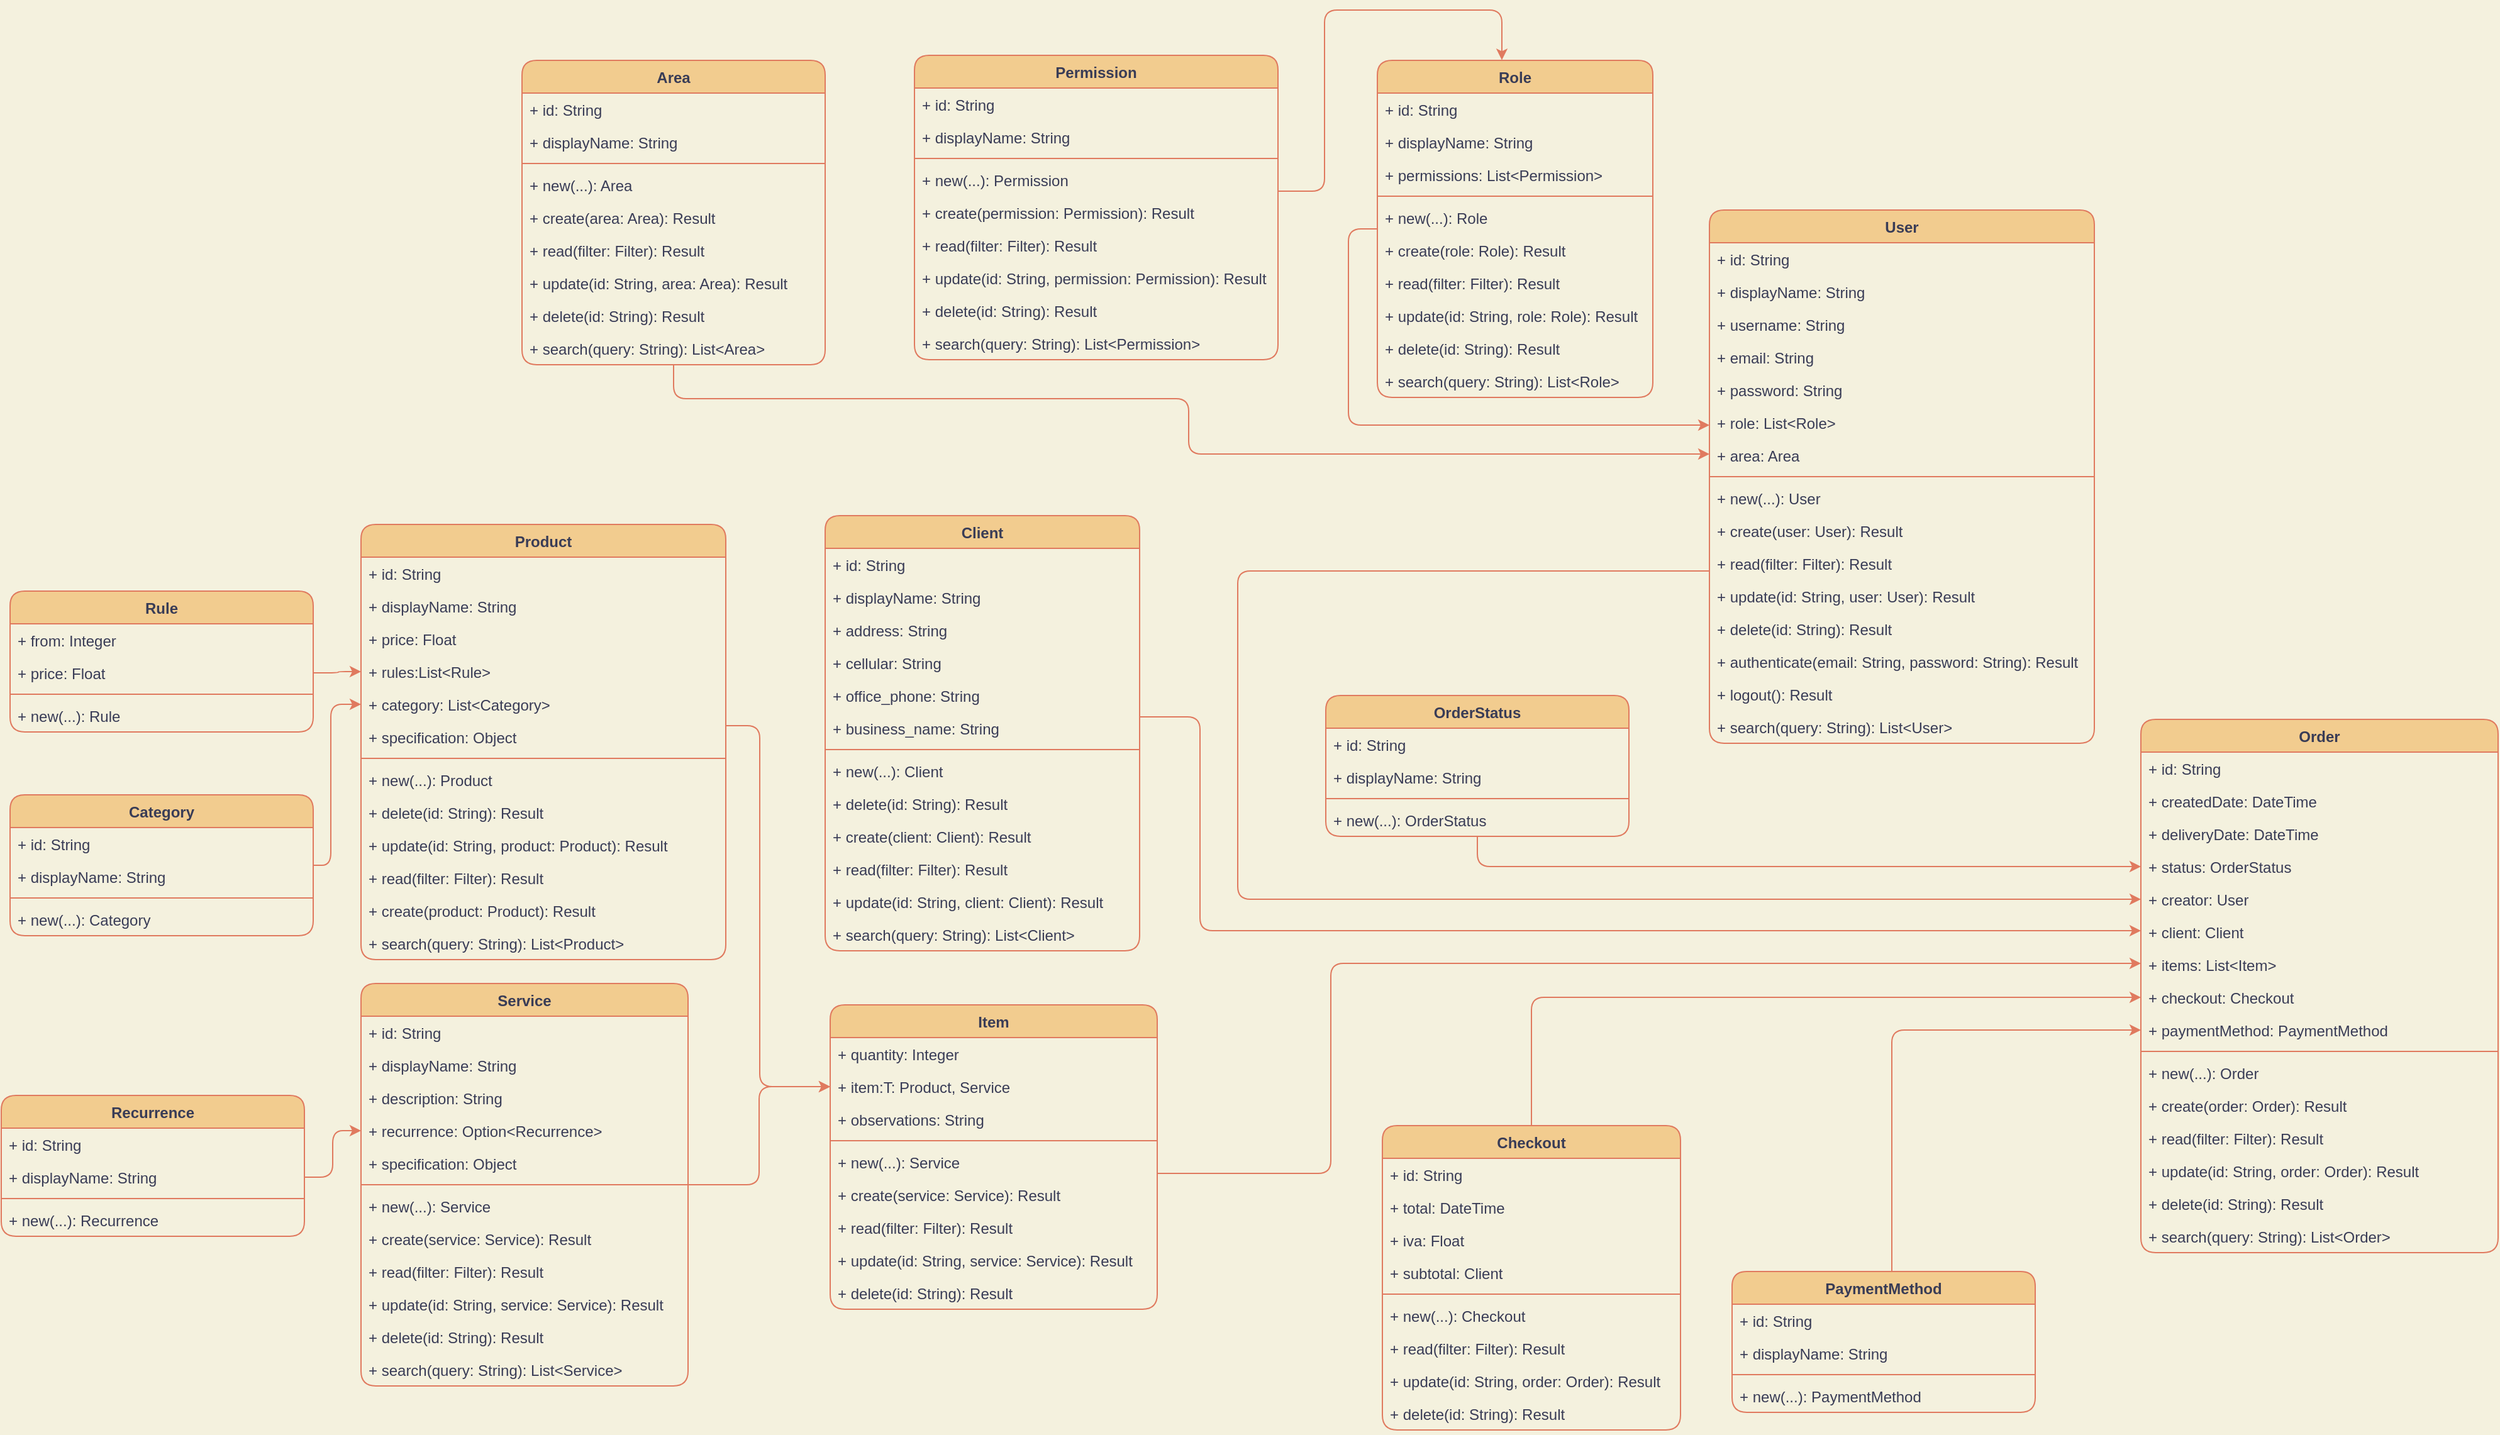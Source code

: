 <mxfile version="19.0.0" type="github">
  <diagram id="C5RBs43oDa-KdzZeNtuy" name="Page-1">
    <mxGraphModel dx="2946" dy="1807" grid="0" gridSize="10" guides="1" tooltips="1" connect="1" arrows="1" fold="1" page="1" pageScale="1" pageWidth="1920" pageHeight="1200" background="#F4F1DE" math="0" shadow="0">
      <root>
        <mxCell id="WIyWlLk6GJQsqaUBKTNV-0" />
        <mxCell id="WIyWlLk6GJQsqaUBKTNV-1" parent="WIyWlLk6GJQsqaUBKTNV-0" />
        <mxCell id="IfOoapg6Ir0b7q9CJ58C-16" style="edgeStyle=orthogonalEdgeStyle;rounded=1;orthogonalLoop=1;jettySize=auto;html=1;entryX=0;entryY=0.5;entryDx=0;entryDy=0;labelBackgroundColor=#F4F1DE;strokeColor=#E07A5F;fontColor=#393C56;" parent="WIyWlLk6GJQsqaUBKTNV-1" source="yKRpGxpRu4BYo6V_Fl4X-1" target="IfOoapg6Ir0b7q9CJ58C-15" edge="1">
          <mxGeometry relative="1" as="geometry">
            <Array as="points">
              <mxPoint x="1004" y="466" />
              <mxPoint x="1004" y="727" />
            </Array>
          </mxGeometry>
        </mxCell>
        <mxCell id="yKRpGxpRu4BYo6V_Fl4X-1" value="User" style="swimlane;fontStyle=1;align=center;verticalAlign=top;childLayout=stackLayout;horizontal=1;startSize=26;horizontalStack=0;resizeParent=1;resizeParentMax=0;resizeLast=0;collapsible=1;marginBottom=0;fillColor=#F2CC8F;strokeColor=#E07A5F;fontColor=#393C56;rounded=1;" parent="WIyWlLk6GJQsqaUBKTNV-1" vertex="1">
          <mxGeometry x="1379" y="179" width="306" height="424" as="geometry" />
        </mxCell>
        <mxCell id="yKRpGxpRu4BYo6V_Fl4X-2" value="+ id: String" style="text;strokeColor=none;fillColor=none;align=left;verticalAlign=top;spacingLeft=4;spacingRight=4;overflow=hidden;rotatable=0;points=[[0,0.5],[1,0.5]];portConstraint=eastwest;fontColor=#393C56;rounded=1;" parent="yKRpGxpRu4BYo6V_Fl4X-1" vertex="1">
          <mxGeometry y="26" width="306" height="26" as="geometry" />
        </mxCell>
        <mxCell id="yKRpGxpRu4BYo6V_Fl4X-7" value="+ displayName: String" style="text;strokeColor=none;fillColor=none;align=left;verticalAlign=top;spacingLeft=4;spacingRight=4;overflow=hidden;rotatable=0;points=[[0,0.5],[1,0.5]];portConstraint=eastwest;fontColor=#393C56;rounded=1;" parent="yKRpGxpRu4BYo6V_Fl4X-1" vertex="1">
          <mxGeometry y="52" width="306" height="26" as="geometry" />
        </mxCell>
        <mxCell id="yKRpGxpRu4BYo6V_Fl4X-8" value="+ username: String" style="text;strokeColor=none;fillColor=none;align=left;verticalAlign=top;spacingLeft=4;spacingRight=4;overflow=hidden;rotatable=0;points=[[0,0.5],[1,0.5]];portConstraint=eastwest;fontColor=#393C56;rounded=1;" parent="yKRpGxpRu4BYo6V_Fl4X-1" vertex="1">
          <mxGeometry y="78" width="306" height="26" as="geometry" />
        </mxCell>
        <mxCell id="yKRpGxpRu4BYo6V_Fl4X-9" value="+ email: String" style="text;strokeColor=none;fillColor=none;align=left;verticalAlign=top;spacingLeft=4;spacingRight=4;overflow=hidden;rotatable=0;points=[[0,0.5],[1,0.5]];portConstraint=eastwest;fontColor=#393C56;rounded=1;" parent="yKRpGxpRu4BYo6V_Fl4X-1" vertex="1">
          <mxGeometry y="104" width="306" height="26" as="geometry" />
        </mxCell>
        <mxCell id="yKRpGxpRu4BYo6V_Fl4X-11" value="+ password: String" style="text;strokeColor=none;fillColor=none;align=left;verticalAlign=top;spacingLeft=4;spacingRight=4;overflow=hidden;rotatable=0;points=[[0,0.5],[1,0.5]];portConstraint=eastwest;fontColor=#393C56;rounded=1;" parent="yKRpGxpRu4BYo6V_Fl4X-1" vertex="1">
          <mxGeometry y="130" width="306" height="26" as="geometry" />
        </mxCell>
        <mxCell id="yKRpGxpRu4BYo6V_Fl4X-10" value="+ role: List&lt;Role&gt;" style="text;strokeColor=none;fillColor=none;align=left;verticalAlign=top;spacingLeft=4;spacingRight=4;overflow=hidden;rotatable=0;points=[[0,0.5],[1,0.5]];portConstraint=eastwest;fontColor=#393C56;rounded=1;" parent="yKRpGxpRu4BYo6V_Fl4X-1" vertex="1">
          <mxGeometry y="156" width="306" height="26" as="geometry" />
        </mxCell>
        <mxCell id="yKRpGxpRu4BYo6V_Fl4X-12" value="+ area: Area" style="text;strokeColor=none;fillColor=none;align=left;verticalAlign=top;spacingLeft=4;spacingRight=4;overflow=hidden;rotatable=0;points=[[0,0.5],[1,0.5]];portConstraint=eastwest;fontColor=#393C56;rounded=1;" parent="yKRpGxpRu4BYo6V_Fl4X-1" vertex="1">
          <mxGeometry y="182" width="306" height="26" as="geometry" />
        </mxCell>
        <mxCell id="yKRpGxpRu4BYo6V_Fl4X-3" value="" style="line;strokeWidth=1;fillColor=none;align=left;verticalAlign=middle;spacingTop=-1;spacingLeft=3;spacingRight=3;rotatable=0;labelPosition=right;points=[];portConstraint=eastwest;labelBackgroundColor=#F4F1DE;strokeColor=#E07A5F;fontColor=#393C56;rounded=1;" parent="yKRpGxpRu4BYo6V_Fl4X-1" vertex="1">
          <mxGeometry y="208" width="306" height="8" as="geometry" />
        </mxCell>
        <mxCell id="I-YtqWT6BxurpHjfIgYE-21" value="+ new(...): User" style="text;strokeColor=none;fillColor=none;align=left;verticalAlign=top;spacingLeft=4;spacingRight=4;overflow=hidden;rotatable=0;points=[[0,0.5],[1,0.5]];portConstraint=eastwest;fontColor=#393C56;rounded=1;" vertex="1" parent="yKRpGxpRu4BYo6V_Fl4X-1">
          <mxGeometry y="216" width="306" height="26" as="geometry" />
        </mxCell>
        <mxCell id="I-YtqWT6BxurpHjfIgYE-23" value="+ create(user: User): Result" style="text;strokeColor=none;fillColor=none;align=left;verticalAlign=top;spacingLeft=4;spacingRight=4;overflow=hidden;rotatable=0;points=[[0,0.5],[1,0.5]];portConstraint=eastwest;fontColor=#393C56;rounded=1;" vertex="1" parent="yKRpGxpRu4BYo6V_Fl4X-1">
          <mxGeometry y="242" width="306" height="26" as="geometry" />
        </mxCell>
        <mxCell id="I-YtqWT6BxurpHjfIgYE-24" value="+ read(filter: Filter): Result" style="text;strokeColor=none;fillColor=none;align=left;verticalAlign=top;spacingLeft=4;spacingRight=4;overflow=hidden;rotatable=0;points=[[0,0.5],[1,0.5]];portConstraint=eastwest;fontColor=#393C56;rounded=1;" vertex="1" parent="yKRpGxpRu4BYo6V_Fl4X-1">
          <mxGeometry y="268" width="306" height="26" as="geometry" />
        </mxCell>
        <mxCell id="I-YtqWT6BxurpHjfIgYE-25" value="+ update(id: String, user: User): Result" style="text;strokeColor=none;fillColor=none;align=left;verticalAlign=top;spacingLeft=4;spacingRight=4;overflow=hidden;rotatable=0;points=[[0,0.5],[1,0.5]];portConstraint=eastwest;fontColor=#393C56;rounded=1;" vertex="1" parent="yKRpGxpRu4BYo6V_Fl4X-1">
          <mxGeometry y="294" width="306" height="26" as="geometry" />
        </mxCell>
        <mxCell id="I-YtqWT6BxurpHjfIgYE-22" value="+ delete(id: String): Result" style="text;strokeColor=none;fillColor=none;align=left;verticalAlign=top;spacingLeft=4;spacingRight=4;overflow=hidden;rotatable=0;points=[[0,0.5],[1,0.5]];portConstraint=eastwest;fontColor=#393C56;rounded=1;" vertex="1" parent="yKRpGxpRu4BYo6V_Fl4X-1">
          <mxGeometry y="320" width="306" height="26" as="geometry" />
        </mxCell>
        <mxCell id="I-YtqWT6BxurpHjfIgYE-26" value="+ authenticate(email: String, password: String): Result" style="text;strokeColor=none;fillColor=none;align=left;verticalAlign=top;spacingLeft=4;spacingRight=4;overflow=hidden;rotatable=0;points=[[0,0.5],[1,0.5]];portConstraint=eastwest;fontColor=#393C56;rounded=1;" vertex="1" parent="yKRpGxpRu4BYo6V_Fl4X-1">
          <mxGeometry y="346" width="306" height="26" as="geometry" />
        </mxCell>
        <mxCell id="I-YtqWT6BxurpHjfIgYE-27" value="+ logout(): Result" style="text;strokeColor=none;fillColor=none;align=left;verticalAlign=top;spacingLeft=4;spacingRight=4;overflow=hidden;rotatable=0;points=[[0,0.5],[1,0.5]];portConstraint=eastwest;fontColor=#393C56;rounded=1;" vertex="1" parent="yKRpGxpRu4BYo6V_Fl4X-1">
          <mxGeometry y="372" width="306" height="26" as="geometry" />
        </mxCell>
        <mxCell id="I-YtqWT6BxurpHjfIgYE-109" value="+ search(query: String): List&lt;User&gt;" style="text;strokeColor=none;fillColor=none;align=left;verticalAlign=top;spacingLeft=4;spacingRight=4;overflow=hidden;rotatable=0;points=[[0,0.5],[1,0.5]];portConstraint=eastwest;fontColor=#393C56;rounded=1;" vertex="1" parent="yKRpGxpRu4BYo6V_Fl4X-1">
          <mxGeometry y="398" width="306" height="26" as="geometry" />
        </mxCell>
        <mxCell id="IfOoapg6Ir0b7q9CJ58C-7" style="edgeStyle=orthogonalEdgeStyle;rounded=1;orthogonalLoop=1;jettySize=auto;html=1;labelBackgroundColor=#F4F1DE;strokeColor=#E07A5F;fontColor=#393C56;" parent="WIyWlLk6GJQsqaUBKTNV-1" source="yKRpGxpRu4BYo6V_Fl4X-13" target="yKRpGxpRu4BYo6V_Fl4X-10" edge="1">
          <mxGeometry relative="1" as="geometry">
            <Array as="points">
              <mxPoint x="1092" y="350" />
            </Array>
          </mxGeometry>
        </mxCell>
        <mxCell id="yKRpGxpRu4BYo6V_Fl4X-13" value="Role" style="swimlane;fontStyle=1;align=center;verticalAlign=top;childLayout=stackLayout;horizontal=1;startSize=26;horizontalStack=0;resizeParent=1;resizeParentMax=0;resizeLast=0;collapsible=1;marginBottom=0;fillColor=#F2CC8F;strokeColor=#E07A5F;fontColor=#393C56;rounded=1;" parent="WIyWlLk6GJQsqaUBKTNV-1" vertex="1">
          <mxGeometry x="1115" y="60" width="219" height="268" as="geometry" />
        </mxCell>
        <mxCell id="yKRpGxpRu4BYo6V_Fl4X-14" value="+ id: String" style="text;strokeColor=none;fillColor=none;align=left;verticalAlign=top;spacingLeft=4;spacingRight=4;overflow=hidden;rotatable=0;points=[[0,0.5],[1,0.5]];portConstraint=eastwest;fontColor=#393C56;rounded=1;" parent="yKRpGxpRu4BYo6V_Fl4X-13" vertex="1">
          <mxGeometry y="26" width="219" height="26" as="geometry" />
        </mxCell>
        <mxCell id="yKRpGxpRu4BYo6V_Fl4X-15" value="+ displayName: String" style="text;strokeColor=none;fillColor=none;align=left;verticalAlign=top;spacingLeft=4;spacingRight=4;overflow=hidden;rotatable=0;points=[[0,0.5],[1,0.5]];portConstraint=eastwest;fontColor=#393C56;rounded=1;" parent="yKRpGxpRu4BYo6V_Fl4X-13" vertex="1">
          <mxGeometry y="52" width="219" height="26" as="geometry" />
        </mxCell>
        <mxCell id="yKRpGxpRu4BYo6V_Fl4X-16" value="+ permissions: List&lt;Permission&gt;" style="text;strokeColor=none;fillColor=none;align=left;verticalAlign=top;spacingLeft=4;spacingRight=4;overflow=hidden;rotatable=0;points=[[0,0.5],[1,0.5]];portConstraint=eastwest;fontColor=#393C56;rounded=1;" parent="yKRpGxpRu4BYo6V_Fl4X-13" vertex="1">
          <mxGeometry y="78" width="219" height="26" as="geometry" />
        </mxCell>
        <mxCell id="yKRpGxpRu4BYo6V_Fl4X-21" value="" style="line;strokeWidth=1;fillColor=none;align=left;verticalAlign=middle;spacingTop=-1;spacingLeft=3;spacingRight=3;rotatable=0;labelPosition=right;points=[];portConstraint=eastwest;labelBackgroundColor=#F4F1DE;strokeColor=#E07A5F;fontColor=#393C56;rounded=1;" parent="yKRpGxpRu4BYo6V_Fl4X-13" vertex="1">
          <mxGeometry y="104" width="219" height="8" as="geometry" />
        </mxCell>
        <mxCell id="I-YtqWT6BxurpHjfIgYE-48" value="+ new(...): Role" style="text;strokeColor=none;fillColor=none;align=left;verticalAlign=top;spacingLeft=4;spacingRight=4;overflow=hidden;rotatable=0;points=[[0,0.5],[1,0.5]];portConstraint=eastwest;fontColor=#393C56;rounded=1;" vertex="1" parent="yKRpGxpRu4BYo6V_Fl4X-13">
          <mxGeometry y="112" width="219" height="26" as="geometry" />
        </mxCell>
        <mxCell id="I-YtqWT6BxurpHjfIgYE-49" value="+ create(role: Role): Result" style="text;strokeColor=none;fillColor=none;align=left;verticalAlign=top;spacingLeft=4;spacingRight=4;overflow=hidden;rotatable=0;points=[[0,0.5],[1,0.5]];portConstraint=eastwest;fontColor=#393C56;rounded=1;" vertex="1" parent="yKRpGxpRu4BYo6V_Fl4X-13">
          <mxGeometry y="138" width="219" height="26" as="geometry" />
        </mxCell>
        <mxCell id="I-YtqWT6BxurpHjfIgYE-50" value="+ read(filter: Filter): Result" style="text;strokeColor=none;fillColor=none;align=left;verticalAlign=top;spacingLeft=4;spacingRight=4;overflow=hidden;rotatable=0;points=[[0,0.5],[1,0.5]];portConstraint=eastwest;fontColor=#393C56;rounded=1;" vertex="1" parent="yKRpGxpRu4BYo6V_Fl4X-13">
          <mxGeometry y="164" width="219" height="26" as="geometry" />
        </mxCell>
        <mxCell id="I-YtqWT6BxurpHjfIgYE-51" value="+ update(id: String, role: Role): Result" style="text;strokeColor=none;fillColor=none;align=left;verticalAlign=top;spacingLeft=4;spacingRight=4;overflow=hidden;rotatable=0;points=[[0,0.5],[1,0.5]];portConstraint=eastwest;fontColor=#393C56;rounded=1;" vertex="1" parent="yKRpGxpRu4BYo6V_Fl4X-13">
          <mxGeometry y="190" width="219" height="26" as="geometry" />
        </mxCell>
        <mxCell id="I-YtqWT6BxurpHjfIgYE-52" value="+ delete(id: String): Result" style="text;strokeColor=none;fillColor=none;align=left;verticalAlign=top;spacingLeft=4;spacingRight=4;overflow=hidden;rotatable=0;points=[[0,0.5],[1,0.5]];portConstraint=eastwest;fontColor=#393C56;rounded=1;" vertex="1" parent="yKRpGxpRu4BYo6V_Fl4X-13">
          <mxGeometry y="216" width="219" height="26" as="geometry" />
        </mxCell>
        <mxCell id="I-YtqWT6BxurpHjfIgYE-110" value="+ search(query: String): List&lt;Role&gt;" style="text;strokeColor=none;fillColor=none;align=left;verticalAlign=top;spacingLeft=4;spacingRight=4;overflow=hidden;rotatable=0;points=[[0,0.5],[1,0.5]];portConstraint=eastwest;fontColor=#393C56;rounded=1;" vertex="1" parent="yKRpGxpRu4BYo6V_Fl4X-13">
          <mxGeometry y="242" width="219" height="26" as="geometry" />
        </mxCell>
        <mxCell id="I-YtqWT6BxurpHjfIgYE-15" style="edgeStyle=orthogonalEdgeStyle;curved=0;rounded=1;sketch=0;orthogonalLoop=1;jettySize=auto;html=1;entryX=0.452;entryY=-0.001;entryDx=0;entryDy=0;entryPerimeter=0;fontColor=#393C56;strokeColor=#E07A5F;fillColor=#F2CC8F;" edge="1" parent="WIyWlLk6GJQsqaUBKTNV-1" source="yKRpGxpRu4BYo6V_Fl4X-23" target="yKRpGxpRu4BYo6V_Fl4X-13">
          <mxGeometry relative="1" as="geometry">
            <Array as="points">
              <mxPoint x="1073" y="164" />
              <mxPoint x="1073" y="20" />
              <mxPoint x="1214" y="20" />
            </Array>
          </mxGeometry>
        </mxCell>
        <mxCell id="yKRpGxpRu4BYo6V_Fl4X-23" value="Permission" style="swimlane;fontStyle=1;align=center;verticalAlign=top;childLayout=stackLayout;horizontal=1;startSize=26;horizontalStack=0;resizeParent=1;resizeParentMax=0;resizeLast=0;collapsible=1;marginBottom=0;fillColor=#F2CC8F;strokeColor=#E07A5F;fontColor=#393C56;rounded=1;" parent="WIyWlLk6GJQsqaUBKTNV-1" vertex="1">
          <mxGeometry x="747" y="56" width="289" height="242" as="geometry" />
        </mxCell>
        <mxCell id="yKRpGxpRu4BYo6V_Fl4X-24" value="+ id: String" style="text;strokeColor=none;fillColor=none;align=left;verticalAlign=top;spacingLeft=4;spacingRight=4;overflow=hidden;rotatable=0;points=[[0,0.5],[1,0.5]];portConstraint=eastwest;fontColor=#393C56;rounded=1;" parent="yKRpGxpRu4BYo6V_Fl4X-23" vertex="1">
          <mxGeometry y="26" width="289" height="26" as="geometry" />
        </mxCell>
        <mxCell id="yKRpGxpRu4BYo6V_Fl4X-25" value="+ displayName: String" style="text;strokeColor=none;fillColor=none;align=left;verticalAlign=top;spacingLeft=4;spacingRight=4;overflow=hidden;rotatable=0;points=[[0,0.5],[1,0.5]];portConstraint=eastwest;fontColor=#393C56;rounded=1;" parent="yKRpGxpRu4BYo6V_Fl4X-23" vertex="1">
          <mxGeometry y="52" width="289" height="26" as="geometry" />
        </mxCell>
        <mxCell id="yKRpGxpRu4BYo6V_Fl4X-27" value="" style="line;strokeWidth=1;fillColor=none;align=left;verticalAlign=middle;spacingTop=-1;spacingLeft=3;spacingRight=3;rotatable=0;labelPosition=right;points=[];portConstraint=eastwest;labelBackgroundColor=#F4F1DE;strokeColor=#E07A5F;fontColor=#393C56;rounded=1;" parent="yKRpGxpRu4BYo6V_Fl4X-23" vertex="1">
          <mxGeometry y="78" width="289" height="8" as="geometry" />
        </mxCell>
        <mxCell id="I-YtqWT6BxurpHjfIgYE-43" value="+ new(...): Permission" style="text;strokeColor=none;fillColor=none;align=left;verticalAlign=top;spacingLeft=4;spacingRight=4;overflow=hidden;rotatable=0;points=[[0,0.5],[1,0.5]];portConstraint=eastwest;fontColor=#393C56;rounded=1;" vertex="1" parent="yKRpGxpRu4BYo6V_Fl4X-23">
          <mxGeometry y="86" width="289" height="26" as="geometry" />
        </mxCell>
        <mxCell id="I-YtqWT6BxurpHjfIgYE-44" value="+ create(permission: Permission): Result" style="text;strokeColor=none;fillColor=none;align=left;verticalAlign=top;spacingLeft=4;spacingRight=4;overflow=hidden;rotatable=0;points=[[0,0.5],[1,0.5]];portConstraint=eastwest;fontColor=#393C56;rounded=1;" vertex="1" parent="yKRpGxpRu4BYo6V_Fl4X-23">
          <mxGeometry y="112" width="289" height="26" as="geometry" />
        </mxCell>
        <mxCell id="I-YtqWT6BxurpHjfIgYE-45" value="+ read(filter: Filter): Result" style="text;strokeColor=none;fillColor=none;align=left;verticalAlign=top;spacingLeft=4;spacingRight=4;overflow=hidden;rotatable=0;points=[[0,0.5],[1,0.5]];portConstraint=eastwest;fontColor=#393C56;rounded=1;" vertex="1" parent="yKRpGxpRu4BYo6V_Fl4X-23">
          <mxGeometry y="138" width="289" height="26" as="geometry" />
        </mxCell>
        <mxCell id="I-YtqWT6BxurpHjfIgYE-46" value="+ update(id: String, permission: Permission): Result" style="text;strokeColor=none;fillColor=none;align=left;verticalAlign=top;spacingLeft=4;spacingRight=4;overflow=hidden;rotatable=0;points=[[0,0.5],[1,0.5]];portConstraint=eastwest;fontColor=#393C56;rounded=1;" vertex="1" parent="yKRpGxpRu4BYo6V_Fl4X-23">
          <mxGeometry y="164" width="289" height="26" as="geometry" />
        </mxCell>
        <mxCell id="I-YtqWT6BxurpHjfIgYE-47" value="+ delete(id: String): Result" style="text;strokeColor=none;fillColor=none;align=left;verticalAlign=top;spacingLeft=4;spacingRight=4;overflow=hidden;rotatable=0;points=[[0,0.5],[1,0.5]];portConstraint=eastwest;fontColor=#393C56;rounded=1;" vertex="1" parent="yKRpGxpRu4BYo6V_Fl4X-23">
          <mxGeometry y="190" width="289" height="26" as="geometry" />
        </mxCell>
        <mxCell id="I-YtqWT6BxurpHjfIgYE-112" value="+ search(query: String): List&lt;Permission&gt;" style="text;strokeColor=none;fillColor=none;align=left;verticalAlign=top;spacingLeft=4;spacingRight=4;overflow=hidden;rotatable=0;points=[[0,0.5],[1,0.5]];portConstraint=eastwest;fontColor=#393C56;rounded=1;" vertex="1" parent="yKRpGxpRu4BYo6V_Fl4X-23">
          <mxGeometry y="216" width="289" height="26" as="geometry" />
        </mxCell>
        <mxCell id="I-YtqWT6BxurpHjfIgYE-88" style="edgeStyle=orthogonalEdgeStyle;rounded=1;sketch=0;orthogonalLoop=1;jettySize=auto;html=1;fontColor=#393C56;strokeColor=#E07A5F;fillColor=#F2CC8F;" edge="1" parent="WIyWlLk6GJQsqaUBKTNV-1" source="yKRpGxpRu4BYo6V_Fl4X-34" target="I-YtqWT6BxurpHjfIgYE-78">
          <mxGeometry relative="1" as="geometry">
            <Array as="points">
              <mxPoint x="624" y="589" />
              <mxPoint x="624" y="876" />
            </Array>
          </mxGeometry>
        </mxCell>
        <mxCell id="yKRpGxpRu4BYo6V_Fl4X-34" value="Product" style="swimlane;fontStyle=1;align=center;verticalAlign=top;childLayout=stackLayout;horizontal=1;startSize=26;horizontalStack=0;resizeParent=1;resizeParentMax=0;resizeLast=0;collapsible=1;marginBottom=0;fillColor=#F2CC8F;strokeColor=#E07A5F;fontColor=#393C56;rounded=1;" parent="WIyWlLk6GJQsqaUBKTNV-1" vertex="1">
          <mxGeometry x="307" y="429" width="290" height="346" as="geometry" />
        </mxCell>
        <mxCell id="yKRpGxpRu4BYo6V_Fl4X-35" value="+ id: String" style="text;strokeColor=none;fillColor=none;align=left;verticalAlign=top;spacingLeft=4;spacingRight=4;overflow=hidden;rotatable=0;points=[[0,0.5],[1,0.5]];portConstraint=eastwest;fontColor=#393C56;rounded=1;" parent="yKRpGxpRu4BYo6V_Fl4X-34" vertex="1">
          <mxGeometry y="26" width="290" height="26" as="geometry" />
        </mxCell>
        <mxCell id="yKRpGxpRu4BYo6V_Fl4X-36" value="+ displayName: String" style="text;strokeColor=none;fillColor=none;align=left;verticalAlign=top;spacingLeft=4;spacingRight=4;overflow=hidden;rotatable=0;points=[[0,0.5],[1,0.5]];portConstraint=eastwest;fontColor=#393C56;rounded=1;" parent="yKRpGxpRu4BYo6V_Fl4X-34" vertex="1">
          <mxGeometry y="52" width="290" height="26" as="geometry" />
        </mxCell>
        <mxCell id="yKRpGxpRu4BYo6V_Fl4X-37" value="+ price: Float" style="text;strokeColor=none;fillColor=none;align=left;verticalAlign=top;spacingLeft=4;spacingRight=4;overflow=hidden;rotatable=0;points=[[0,0.5],[1,0.5]];portConstraint=eastwest;fontColor=#393C56;rounded=1;" parent="yKRpGxpRu4BYo6V_Fl4X-34" vertex="1">
          <mxGeometry y="78" width="290" height="26" as="geometry" />
        </mxCell>
        <mxCell id="yKRpGxpRu4BYo6V_Fl4X-39" value="+ rules:List&lt;Rule&gt;" style="text;strokeColor=none;fillColor=none;align=left;verticalAlign=top;spacingLeft=4;spacingRight=4;overflow=hidden;rotatable=0;points=[[0,0.5],[1,0.5]];portConstraint=eastwest;fontColor=#393C56;rounded=1;" parent="yKRpGxpRu4BYo6V_Fl4X-34" vertex="1">
          <mxGeometry y="104" width="290" height="26" as="geometry" />
        </mxCell>
        <mxCell id="yKRpGxpRu4BYo6V_Fl4X-40" value="+ category: List&lt;Category&gt;" style="text;strokeColor=none;fillColor=none;align=left;verticalAlign=top;spacingLeft=4;spacingRight=4;overflow=hidden;rotatable=0;points=[[0,0.5],[1,0.5]];portConstraint=eastwest;fontColor=#393C56;rounded=1;" parent="yKRpGxpRu4BYo6V_Fl4X-34" vertex="1">
          <mxGeometry y="130" width="290" height="26" as="geometry" />
        </mxCell>
        <mxCell id="I-YtqWT6BxurpHjfIgYE-90" value="+ specification: Object" style="text;strokeColor=none;fillColor=none;align=left;verticalAlign=top;spacingLeft=4;spacingRight=4;overflow=hidden;rotatable=0;points=[[0,0.5],[1,0.5]];portConstraint=eastwest;fontColor=#393C56;rounded=1;" vertex="1" parent="yKRpGxpRu4BYo6V_Fl4X-34">
          <mxGeometry y="156" width="290" height="26" as="geometry" />
        </mxCell>
        <mxCell id="yKRpGxpRu4BYo6V_Fl4X-42" value="" style="line;strokeWidth=1;fillColor=none;align=left;verticalAlign=middle;spacingTop=-1;spacingLeft=3;spacingRight=3;rotatable=0;labelPosition=right;points=[];portConstraint=eastwest;labelBackgroundColor=#F4F1DE;strokeColor=#E07A5F;fontColor=#393C56;rounded=1;" parent="yKRpGxpRu4BYo6V_Fl4X-34" vertex="1">
          <mxGeometry y="182" width="290" height="8" as="geometry" />
        </mxCell>
        <mxCell id="I-YtqWT6BxurpHjfIgYE-4" value="+ new(...): Product" style="text;strokeColor=none;fillColor=none;align=left;verticalAlign=top;spacingLeft=4;spacingRight=4;overflow=hidden;rotatable=0;points=[[0,0.5],[1,0.5]];portConstraint=eastwest;fontColor=#393C56;rounded=1;" vertex="1" parent="yKRpGxpRu4BYo6V_Fl4X-34">
          <mxGeometry y="190" width="290" height="26" as="geometry" />
        </mxCell>
        <mxCell id="I-YtqWT6BxurpHjfIgYE-8" value="+ delete(id: String): Result" style="text;strokeColor=none;fillColor=none;align=left;verticalAlign=top;spacingLeft=4;spacingRight=4;overflow=hidden;rotatable=0;points=[[0,0.5],[1,0.5]];portConstraint=eastwest;fontColor=#393C56;rounded=1;" vertex="1" parent="yKRpGxpRu4BYo6V_Fl4X-34">
          <mxGeometry y="216" width="290" height="26" as="geometry" />
        </mxCell>
        <mxCell id="I-YtqWT6BxurpHjfIgYE-7" value="+ update(id: String, product: Product): Result" style="text;strokeColor=none;fillColor=none;align=left;verticalAlign=top;spacingLeft=4;spacingRight=4;overflow=hidden;rotatable=0;points=[[0,0.5],[1,0.5]];portConstraint=eastwest;fontColor=#393C56;rounded=1;" vertex="1" parent="yKRpGxpRu4BYo6V_Fl4X-34">
          <mxGeometry y="242" width="290" height="26" as="geometry" />
        </mxCell>
        <mxCell id="I-YtqWT6BxurpHjfIgYE-6" value="+ read(filter: Filter): Result" style="text;strokeColor=none;fillColor=none;align=left;verticalAlign=top;spacingLeft=4;spacingRight=4;overflow=hidden;rotatable=0;points=[[0,0.5],[1,0.5]];portConstraint=eastwest;fontColor=#393C56;rounded=1;" vertex="1" parent="yKRpGxpRu4BYo6V_Fl4X-34">
          <mxGeometry y="268" width="290" height="26" as="geometry" />
        </mxCell>
        <mxCell id="I-YtqWT6BxurpHjfIgYE-5" value="+ create(product: Product): Result" style="text;strokeColor=none;fillColor=none;align=left;verticalAlign=top;spacingLeft=4;spacingRight=4;overflow=hidden;rotatable=0;points=[[0,0.5],[1,0.5]];portConstraint=eastwest;fontColor=#393C56;rounded=1;" vertex="1" parent="yKRpGxpRu4BYo6V_Fl4X-34">
          <mxGeometry y="294" width="290" height="26" as="geometry" />
        </mxCell>
        <mxCell id="I-YtqWT6BxurpHjfIgYE-114" value="+ search(query: String): List&lt;Product&gt;" style="text;strokeColor=none;fillColor=none;align=left;verticalAlign=top;spacingLeft=4;spacingRight=4;overflow=hidden;rotatable=0;points=[[0,0.5],[1,0.5]];portConstraint=eastwest;fontColor=#393C56;rounded=1;" vertex="1" parent="yKRpGxpRu4BYo6V_Fl4X-34">
          <mxGeometry y="320" width="290" height="26" as="geometry" />
        </mxCell>
        <mxCell id="I-YtqWT6BxurpHjfIgYE-87" style="edgeStyle=orthogonalEdgeStyle;rounded=1;sketch=0;orthogonalLoop=1;jettySize=auto;html=1;fontColor=#393C56;strokeColor=#E07A5F;fillColor=#F2CC8F;" edge="1" parent="WIyWlLk6GJQsqaUBKTNV-1" source="yKRpGxpRu4BYo6V_Fl4X-44" target="I-YtqWT6BxurpHjfIgYE-78">
          <mxGeometry relative="1" as="geometry" />
        </mxCell>
        <mxCell id="yKRpGxpRu4BYo6V_Fl4X-44" value="Service" style="swimlane;fontStyle=1;align=center;verticalAlign=top;childLayout=stackLayout;horizontal=1;startSize=26;horizontalStack=0;resizeParent=1;resizeParentMax=0;resizeLast=0;collapsible=1;marginBottom=0;fillColor=#F2CC8F;strokeColor=#E07A5F;fontColor=#393C56;rounded=1;" parent="WIyWlLk6GJQsqaUBKTNV-1" vertex="1">
          <mxGeometry x="307" y="794" width="260" height="320" as="geometry" />
        </mxCell>
        <mxCell id="yKRpGxpRu4BYo6V_Fl4X-45" value="+ id: String" style="text;strokeColor=none;fillColor=none;align=left;verticalAlign=top;spacingLeft=4;spacingRight=4;overflow=hidden;rotatable=0;points=[[0,0.5],[1,0.5]];portConstraint=eastwest;fontColor=#393C56;rounded=1;" parent="yKRpGxpRu4BYo6V_Fl4X-44" vertex="1">
          <mxGeometry y="26" width="260" height="26" as="geometry" />
        </mxCell>
        <mxCell id="I-YtqWT6BxurpHjfIgYE-69" value="+ displayName: String" style="text;strokeColor=none;fillColor=none;align=left;verticalAlign=top;spacingLeft=4;spacingRight=4;overflow=hidden;rotatable=0;points=[[0,0.5],[1,0.5]];portConstraint=eastwest;fontColor=#393C56;rounded=1;" vertex="1" parent="yKRpGxpRu4BYo6V_Fl4X-44">
          <mxGeometry y="52" width="260" height="26" as="geometry" />
        </mxCell>
        <mxCell id="I-YtqWT6BxurpHjfIgYE-70" value="+ description: String" style="text;strokeColor=none;fillColor=none;align=left;verticalAlign=top;spacingLeft=4;spacingRight=4;overflow=hidden;rotatable=0;points=[[0,0.5],[1,0.5]];portConstraint=eastwest;fontColor=#393C56;rounded=1;" vertex="1" parent="yKRpGxpRu4BYo6V_Fl4X-44">
          <mxGeometry y="78" width="260" height="26" as="geometry" />
        </mxCell>
        <mxCell id="yKRpGxpRu4BYo6V_Fl4X-47" value="+ recurrence: Option&lt;Recurrence&gt;" style="text;strokeColor=none;fillColor=none;align=left;verticalAlign=top;spacingLeft=4;spacingRight=4;overflow=hidden;rotatable=0;points=[[0,0.5],[1,0.5]];portConstraint=eastwest;fontColor=#393C56;rounded=1;" parent="yKRpGxpRu4BYo6V_Fl4X-44" vertex="1">
          <mxGeometry y="104" width="260" height="26" as="geometry" />
        </mxCell>
        <mxCell id="I-YtqWT6BxurpHjfIgYE-91" value="+ specification: Object" style="text;strokeColor=none;fillColor=none;align=left;verticalAlign=top;spacingLeft=4;spacingRight=4;overflow=hidden;rotatable=0;points=[[0,0.5],[1,0.5]];portConstraint=eastwest;fontColor=#393C56;rounded=1;" vertex="1" parent="yKRpGxpRu4BYo6V_Fl4X-44">
          <mxGeometry y="130" width="260" height="26" as="geometry" />
        </mxCell>
        <mxCell id="yKRpGxpRu4BYo6V_Fl4X-48" value="" style="line;strokeWidth=1;fillColor=none;align=left;verticalAlign=middle;spacingTop=-1;spacingLeft=3;spacingRight=3;rotatable=0;labelPosition=right;points=[];portConstraint=eastwest;labelBackgroundColor=#F4F1DE;strokeColor=#E07A5F;fontColor=#393C56;rounded=1;" parent="yKRpGxpRu4BYo6V_Fl4X-44" vertex="1">
          <mxGeometry y="156" width="260" height="8" as="geometry" />
        </mxCell>
        <mxCell id="I-YtqWT6BxurpHjfIgYE-32" value="+ new(...): Service" style="text;strokeColor=none;fillColor=none;align=left;verticalAlign=top;spacingLeft=4;spacingRight=4;overflow=hidden;rotatable=0;points=[[0,0.5],[1,0.5]];portConstraint=eastwest;fontColor=#393C56;rounded=1;" vertex="1" parent="yKRpGxpRu4BYo6V_Fl4X-44">
          <mxGeometry y="164" width="260" height="26" as="geometry" />
        </mxCell>
        <mxCell id="I-YtqWT6BxurpHjfIgYE-33" value="+ create(service: Service): Result" style="text;strokeColor=none;fillColor=none;align=left;verticalAlign=top;spacingLeft=4;spacingRight=4;overflow=hidden;rotatable=0;points=[[0,0.5],[1,0.5]];portConstraint=eastwest;fontColor=#393C56;rounded=1;" vertex="1" parent="yKRpGxpRu4BYo6V_Fl4X-44">
          <mxGeometry y="190" width="260" height="26" as="geometry" />
        </mxCell>
        <mxCell id="I-YtqWT6BxurpHjfIgYE-34" value="+ read(filter: Filter): Result" style="text;strokeColor=none;fillColor=none;align=left;verticalAlign=top;spacingLeft=4;spacingRight=4;overflow=hidden;rotatable=0;points=[[0,0.5],[1,0.5]];portConstraint=eastwest;fontColor=#393C56;rounded=1;" vertex="1" parent="yKRpGxpRu4BYo6V_Fl4X-44">
          <mxGeometry y="216" width="260" height="26" as="geometry" />
        </mxCell>
        <mxCell id="I-YtqWT6BxurpHjfIgYE-35" value="+ update(id: String, service: Service): Result" style="text;strokeColor=none;fillColor=none;align=left;verticalAlign=top;spacingLeft=4;spacingRight=4;overflow=hidden;rotatable=0;points=[[0,0.5],[1,0.5]];portConstraint=eastwest;fontColor=#393C56;rounded=1;" vertex="1" parent="yKRpGxpRu4BYo6V_Fl4X-44">
          <mxGeometry y="242" width="260" height="26" as="geometry" />
        </mxCell>
        <mxCell id="I-YtqWT6BxurpHjfIgYE-36" value="+ delete(id: String): Result" style="text;strokeColor=none;fillColor=none;align=left;verticalAlign=top;spacingLeft=4;spacingRight=4;overflow=hidden;rotatable=0;points=[[0,0.5],[1,0.5]];portConstraint=eastwest;fontColor=#393C56;rounded=1;" vertex="1" parent="yKRpGxpRu4BYo6V_Fl4X-44">
          <mxGeometry y="268" width="260" height="26" as="geometry" />
        </mxCell>
        <mxCell id="I-YtqWT6BxurpHjfIgYE-115" value="+ search(query: String): List&lt;Service&gt;" style="text;strokeColor=none;fillColor=none;align=left;verticalAlign=top;spacingLeft=4;spacingRight=4;overflow=hidden;rotatable=0;points=[[0,0.5],[1,0.5]];portConstraint=eastwest;fontColor=#393C56;rounded=1;" vertex="1" parent="yKRpGxpRu4BYo6V_Fl4X-44">
          <mxGeometry y="294" width="260" height="26" as="geometry" />
        </mxCell>
        <mxCell id="IfOoapg6Ir0b7q9CJ58C-5" style="edgeStyle=orthogonalEdgeStyle;rounded=1;orthogonalLoop=1;jettySize=auto;html=1;labelBackgroundColor=#F4F1DE;strokeColor=#E07A5F;fontColor=#393C56;" parent="WIyWlLk6GJQsqaUBKTNV-1" source="yKRpGxpRu4BYo6V_Fl4X-50" target="yKRpGxpRu4BYo6V_Fl4X-63" edge="1">
          <mxGeometry relative="1" as="geometry">
            <mxPoint x="1619" y="752" as="targetPoint" />
            <Array as="points">
              <mxPoint x="974" y="582" />
              <mxPoint x="974" y="752" />
            </Array>
          </mxGeometry>
        </mxCell>
        <mxCell id="yKRpGxpRu4BYo6V_Fl4X-50" value="Client" style="swimlane;fontStyle=1;align=center;verticalAlign=top;childLayout=stackLayout;horizontal=1;startSize=26;horizontalStack=0;resizeParent=1;resizeParentMax=0;resizeLast=0;collapsible=1;marginBottom=0;fillColor=#F2CC8F;strokeColor=#E07A5F;fontColor=#393C56;rounded=1;" parent="WIyWlLk6GJQsqaUBKTNV-1" vertex="1">
          <mxGeometry x="676" y="422" width="250" height="346" as="geometry" />
        </mxCell>
        <mxCell id="yKRpGxpRu4BYo6V_Fl4X-51" value="+ id: String" style="text;strokeColor=none;fillColor=none;align=left;verticalAlign=top;spacingLeft=4;spacingRight=4;overflow=hidden;rotatable=0;points=[[0,0.5],[1,0.5]];portConstraint=eastwest;fontColor=#393C56;rounded=1;" parent="yKRpGxpRu4BYo6V_Fl4X-50" vertex="1">
          <mxGeometry y="26" width="250" height="26" as="geometry" />
        </mxCell>
        <mxCell id="yKRpGxpRu4BYo6V_Fl4X-52" value="+ displayName: String" style="text;strokeColor=none;fillColor=none;align=left;verticalAlign=top;spacingLeft=4;spacingRight=4;overflow=hidden;rotatable=0;points=[[0,0.5],[1,0.5]];portConstraint=eastwest;fontColor=#393C56;rounded=1;" parent="yKRpGxpRu4BYo6V_Fl4X-50" vertex="1">
          <mxGeometry y="52" width="250" height="26" as="geometry" />
        </mxCell>
        <mxCell id="yKRpGxpRu4BYo6V_Fl4X-53" value="+ address: String" style="text;strokeColor=none;fillColor=none;align=left;verticalAlign=top;spacingLeft=4;spacingRight=4;overflow=hidden;rotatable=0;points=[[0,0.5],[1,0.5]];portConstraint=eastwest;fontColor=#393C56;rounded=1;" parent="yKRpGxpRu4BYo6V_Fl4X-50" vertex="1">
          <mxGeometry y="78" width="250" height="26" as="geometry" />
        </mxCell>
        <mxCell id="yKRpGxpRu4BYo6V_Fl4X-54" value="+ cellular: String" style="text;strokeColor=none;fillColor=none;align=left;verticalAlign=top;spacingLeft=4;spacingRight=4;overflow=hidden;rotatable=0;points=[[0,0.5],[1,0.5]];portConstraint=eastwest;fontColor=#393C56;rounded=1;" parent="yKRpGxpRu4BYo6V_Fl4X-50" vertex="1">
          <mxGeometry y="104" width="250" height="26" as="geometry" />
        </mxCell>
        <mxCell id="yKRpGxpRu4BYo6V_Fl4X-55" value="+ office_phone: String" style="text;strokeColor=none;fillColor=none;align=left;verticalAlign=top;spacingLeft=4;spacingRight=4;overflow=hidden;rotatable=0;points=[[0,0.5],[1,0.5]];portConstraint=eastwest;fontColor=#393C56;rounded=1;" parent="yKRpGxpRu4BYo6V_Fl4X-50" vertex="1">
          <mxGeometry y="130" width="250" height="26" as="geometry" />
        </mxCell>
        <mxCell id="yKRpGxpRu4BYo6V_Fl4X-56" value="+ business_name: String" style="text;strokeColor=none;fillColor=none;align=left;verticalAlign=top;spacingLeft=4;spacingRight=4;overflow=hidden;rotatable=0;points=[[0,0.5],[1,0.5]];portConstraint=eastwest;fontColor=#393C56;rounded=1;" parent="yKRpGxpRu4BYo6V_Fl4X-50" vertex="1">
          <mxGeometry y="156" width="250" height="26" as="geometry" />
        </mxCell>
        <mxCell id="yKRpGxpRu4BYo6V_Fl4X-58" value="" style="line;strokeWidth=1;fillColor=none;align=left;verticalAlign=middle;spacingTop=-1;spacingLeft=3;spacingRight=3;rotatable=0;labelPosition=right;points=[];portConstraint=eastwest;labelBackgroundColor=#F4F1DE;strokeColor=#E07A5F;fontColor=#393C56;rounded=1;" parent="yKRpGxpRu4BYo6V_Fl4X-50" vertex="1">
          <mxGeometry y="182" width="250" height="8" as="geometry" />
        </mxCell>
        <mxCell id="I-YtqWT6BxurpHjfIgYE-9" value="+ new(...): Client" style="text;strokeColor=none;fillColor=none;align=left;verticalAlign=top;spacingLeft=4;spacingRight=4;overflow=hidden;rotatable=0;points=[[0,0.5],[1,0.5]];portConstraint=eastwest;fontColor=#393C56;rounded=1;" vertex="1" parent="yKRpGxpRu4BYo6V_Fl4X-50">
          <mxGeometry y="190" width="250" height="26" as="geometry" />
        </mxCell>
        <mxCell id="I-YtqWT6BxurpHjfIgYE-10" value="+ delete(id: String): Result" style="text;strokeColor=none;fillColor=none;align=left;verticalAlign=top;spacingLeft=4;spacingRight=4;overflow=hidden;rotatable=0;points=[[0,0.5],[1,0.5]];portConstraint=eastwest;fontColor=#393C56;rounded=1;" vertex="1" parent="yKRpGxpRu4BYo6V_Fl4X-50">
          <mxGeometry y="216" width="250" height="26" as="geometry" />
        </mxCell>
        <mxCell id="I-YtqWT6BxurpHjfIgYE-13" value="+ create(client: Client): Result" style="text;strokeColor=none;fillColor=none;align=left;verticalAlign=top;spacingLeft=4;spacingRight=4;overflow=hidden;rotatable=0;points=[[0,0.5],[1,0.5]];portConstraint=eastwest;fontColor=#393C56;rounded=1;" vertex="1" parent="yKRpGxpRu4BYo6V_Fl4X-50">
          <mxGeometry y="242" width="250" height="26" as="geometry" />
        </mxCell>
        <mxCell id="I-YtqWT6BxurpHjfIgYE-12" value="+ read(filter: Filter): Result" style="text;strokeColor=none;fillColor=none;align=left;verticalAlign=top;spacingLeft=4;spacingRight=4;overflow=hidden;rotatable=0;points=[[0,0.5],[1,0.5]];portConstraint=eastwest;fontColor=#393C56;rounded=1;" vertex="1" parent="yKRpGxpRu4BYo6V_Fl4X-50">
          <mxGeometry y="268" width="250" height="26" as="geometry" />
        </mxCell>
        <mxCell id="I-YtqWT6BxurpHjfIgYE-11" value="+ update(id: String, client: Client): Result" style="text;strokeColor=none;fillColor=none;align=left;verticalAlign=top;spacingLeft=4;spacingRight=4;overflow=hidden;rotatable=0;points=[[0,0.5],[1,0.5]];portConstraint=eastwest;fontColor=#393C56;rounded=1;" vertex="1" parent="yKRpGxpRu4BYo6V_Fl4X-50">
          <mxGeometry y="294" width="250" height="26" as="geometry" />
        </mxCell>
        <mxCell id="I-YtqWT6BxurpHjfIgYE-107" value="+ search(query: String): List&lt;Client&gt;" style="text;strokeColor=none;fillColor=none;align=left;verticalAlign=top;spacingLeft=4;spacingRight=4;overflow=hidden;rotatable=0;points=[[0,0.5],[1,0.5]];portConstraint=eastwest;fontColor=#393C56;rounded=1;" vertex="1" parent="yKRpGxpRu4BYo6V_Fl4X-50">
          <mxGeometry y="320" width="250" height="26" as="geometry" />
        </mxCell>
        <mxCell id="yKRpGxpRu4BYo6V_Fl4X-60" value="Order" style="swimlane;fontStyle=1;align=center;verticalAlign=top;childLayout=stackLayout;horizontal=1;startSize=26;horizontalStack=0;resizeParent=1;resizeParentMax=0;resizeLast=0;collapsible=1;marginBottom=0;fillColor=#F2CC8F;strokeColor=#E07A5F;fontColor=#393C56;rounded=1;" parent="WIyWlLk6GJQsqaUBKTNV-1" vertex="1">
          <mxGeometry x="1722" y="584" width="284" height="424" as="geometry" />
        </mxCell>
        <mxCell id="yKRpGxpRu4BYo6V_Fl4X-61" value="+ id: String" style="text;strokeColor=none;fillColor=none;align=left;verticalAlign=top;spacingLeft=4;spacingRight=4;overflow=hidden;rotatable=0;points=[[0,0.5],[1,0.5]];portConstraint=eastwest;fontColor=#393C56;rounded=1;" parent="yKRpGxpRu4BYo6V_Fl4X-60" vertex="1">
          <mxGeometry y="26" width="284" height="26" as="geometry" />
        </mxCell>
        <mxCell id="yKRpGxpRu4BYo6V_Fl4X-62" value="+ createdDate: DateTime" style="text;strokeColor=none;fillColor=none;align=left;verticalAlign=top;spacingLeft=4;spacingRight=4;overflow=hidden;rotatable=0;points=[[0,0.5],[1,0.5]];portConstraint=eastwest;fontColor=#393C56;rounded=1;" parent="yKRpGxpRu4BYo6V_Fl4X-60" vertex="1">
          <mxGeometry y="52" width="284" height="26" as="geometry" />
        </mxCell>
        <mxCell id="I-YtqWT6BxurpHjfIgYE-99" value="+ deliveryDate: DateTime" style="text;strokeColor=none;fillColor=none;align=left;verticalAlign=top;spacingLeft=4;spacingRight=4;overflow=hidden;rotatable=0;points=[[0,0.5],[1,0.5]];portConstraint=eastwest;fontColor=#393C56;rounded=1;" vertex="1" parent="yKRpGxpRu4BYo6V_Fl4X-60">
          <mxGeometry y="78" width="284" height="26" as="geometry" />
        </mxCell>
        <mxCell id="I-YtqWT6BxurpHjfIgYE-100" value="+ status: OrderStatus" style="text;strokeColor=none;fillColor=none;align=left;verticalAlign=top;spacingLeft=4;spacingRight=4;overflow=hidden;rotatable=0;points=[[0,0.5],[1,0.5]];portConstraint=eastwest;fontColor=#393C56;rounded=1;" vertex="1" parent="yKRpGxpRu4BYo6V_Fl4X-60">
          <mxGeometry y="104" width="284" height="26" as="geometry" />
        </mxCell>
        <mxCell id="IfOoapg6Ir0b7q9CJ58C-15" value="+ creator: User" style="text;strokeColor=none;fillColor=none;align=left;verticalAlign=top;spacingLeft=4;spacingRight=4;overflow=hidden;rotatable=0;points=[[0,0.5],[1,0.5]];portConstraint=eastwest;fontColor=#393C56;rounded=1;" parent="yKRpGxpRu4BYo6V_Fl4X-60" vertex="1">
          <mxGeometry y="130" width="284" height="26" as="geometry" />
        </mxCell>
        <mxCell id="yKRpGxpRu4BYo6V_Fl4X-63" value="+ client: Client" style="text;strokeColor=none;fillColor=none;align=left;verticalAlign=top;spacingLeft=4;spacingRight=4;overflow=hidden;rotatable=0;points=[[0,0.5],[1,0.5]];portConstraint=eastwest;fontColor=#393C56;rounded=1;" parent="yKRpGxpRu4BYo6V_Fl4X-60" vertex="1">
          <mxGeometry y="156" width="284" height="26" as="geometry" />
        </mxCell>
        <mxCell id="yKRpGxpRu4BYo6V_Fl4X-64" value="+ items: List&lt;Item&gt;" style="text;strokeColor=none;fillColor=none;align=left;verticalAlign=top;spacingLeft=4;spacingRight=4;overflow=hidden;rotatable=0;points=[[0,0.5],[1,0.5]];portConstraint=eastwest;fontColor=#393C56;rounded=1;" parent="yKRpGxpRu4BYo6V_Fl4X-60" vertex="1">
          <mxGeometry y="182" width="284" height="26" as="geometry" />
        </mxCell>
        <mxCell id="yKRpGxpRu4BYo6V_Fl4X-66" value="+ checkout: Checkout" style="text;strokeColor=none;fillColor=none;align=left;verticalAlign=top;spacingLeft=4;spacingRight=4;overflow=hidden;rotatable=0;points=[[0,0.5],[1,0.5]];portConstraint=eastwest;fontColor=#393C56;rounded=1;" parent="yKRpGxpRu4BYo6V_Fl4X-60" vertex="1">
          <mxGeometry y="208" width="284" height="26" as="geometry" />
        </mxCell>
        <mxCell id="yKRpGxpRu4BYo6V_Fl4X-46" value="+ paymentMethod: PaymentMethod" style="text;strokeColor=none;fillColor=none;align=left;verticalAlign=top;spacingLeft=4;spacingRight=4;overflow=hidden;rotatable=0;points=[[0,0.5],[1,0.5]];portConstraint=eastwest;fontColor=#393C56;rounded=1;" parent="yKRpGxpRu4BYo6V_Fl4X-60" vertex="1">
          <mxGeometry y="234" width="284" height="26" as="geometry" />
        </mxCell>
        <mxCell id="yKRpGxpRu4BYo6V_Fl4X-68" value="" style="line;strokeWidth=1;fillColor=none;align=left;verticalAlign=middle;spacingTop=-1;spacingLeft=3;spacingRight=3;rotatable=0;labelPosition=right;points=[];portConstraint=eastwest;labelBackgroundColor=#F4F1DE;strokeColor=#E07A5F;fontColor=#393C56;rounded=1;" parent="yKRpGxpRu4BYo6V_Fl4X-60" vertex="1">
          <mxGeometry y="260" width="284" height="8" as="geometry" />
        </mxCell>
        <mxCell id="yKRpGxpRu4BYo6V_Fl4X-69" value="+ new(...): Order" style="text;strokeColor=none;fillColor=none;align=left;verticalAlign=top;spacingLeft=4;spacingRight=4;overflow=hidden;rotatable=0;points=[[0,0.5],[1,0.5]];portConstraint=eastwest;fontColor=#393C56;rounded=1;" parent="yKRpGxpRu4BYo6V_Fl4X-60" vertex="1">
          <mxGeometry y="268" width="284" height="26" as="geometry" />
        </mxCell>
        <mxCell id="I-YtqWT6BxurpHjfIgYE-0" value="+ create(order: Order): Result" style="text;strokeColor=none;fillColor=none;align=left;verticalAlign=top;spacingLeft=4;spacingRight=4;overflow=hidden;rotatable=0;points=[[0,0.5],[1,0.5]];portConstraint=eastwest;fontColor=#393C56;rounded=1;" vertex="1" parent="yKRpGxpRu4BYo6V_Fl4X-60">
          <mxGeometry y="294" width="284" height="26" as="geometry" />
        </mxCell>
        <mxCell id="I-YtqWT6BxurpHjfIgYE-1" value="+ read(filter: Filter): Result" style="text;strokeColor=none;fillColor=none;align=left;verticalAlign=top;spacingLeft=4;spacingRight=4;overflow=hidden;rotatable=0;points=[[0,0.5],[1,0.5]];portConstraint=eastwest;fontColor=#393C56;rounded=1;" vertex="1" parent="yKRpGxpRu4BYo6V_Fl4X-60">
          <mxGeometry y="320" width="284" height="26" as="geometry" />
        </mxCell>
        <mxCell id="I-YtqWT6BxurpHjfIgYE-2" value="+ update(id: String, order: Order): Result" style="text;strokeColor=none;fillColor=none;align=left;verticalAlign=top;spacingLeft=4;spacingRight=4;overflow=hidden;rotatable=0;points=[[0,0.5],[1,0.5]];portConstraint=eastwest;fontColor=#393C56;rounded=1;" vertex="1" parent="yKRpGxpRu4BYo6V_Fl4X-60">
          <mxGeometry y="346" width="284" height="26" as="geometry" />
        </mxCell>
        <mxCell id="I-YtqWT6BxurpHjfIgYE-3" value="+ delete(id: String): Result" style="text;strokeColor=none;fillColor=none;align=left;verticalAlign=top;spacingLeft=4;spacingRight=4;overflow=hidden;rotatable=0;points=[[0,0.5],[1,0.5]];portConstraint=eastwest;fontColor=#393C56;rounded=1;" vertex="1" parent="yKRpGxpRu4BYo6V_Fl4X-60">
          <mxGeometry y="372" width="284" height="26" as="geometry" />
        </mxCell>
        <mxCell id="I-YtqWT6BxurpHjfIgYE-108" value="+ search(query: String): List&lt;Order&gt;" style="text;strokeColor=none;fillColor=none;align=left;verticalAlign=top;spacingLeft=4;spacingRight=4;overflow=hidden;rotatable=0;points=[[0,0.5],[1,0.5]];portConstraint=eastwest;fontColor=#393C56;rounded=1;" vertex="1" parent="yKRpGxpRu4BYo6V_Fl4X-60">
          <mxGeometry y="398" width="284" height="26" as="geometry" />
        </mxCell>
        <mxCell id="IfOoapg6Ir0b7q9CJ58C-3" style="edgeStyle=orthogonalEdgeStyle;rounded=1;orthogonalLoop=1;jettySize=auto;html=1;labelBackgroundColor=#F4F1DE;strokeColor=#E07A5F;fontColor=#393C56;" parent="WIyWlLk6GJQsqaUBKTNV-1" source="yKRpGxpRu4BYo6V_Fl4X-70" target="yKRpGxpRu4BYo6V_Fl4X-66" edge="1">
          <mxGeometry relative="1" as="geometry" />
        </mxCell>
        <mxCell id="yKRpGxpRu4BYo6V_Fl4X-70" value="Checkout" style="swimlane;fontStyle=1;align=center;verticalAlign=top;childLayout=stackLayout;horizontal=1;startSize=26;horizontalStack=0;resizeParent=1;resizeParentMax=0;resizeLast=0;collapsible=1;marginBottom=0;fillColor=#F2CC8F;strokeColor=#E07A5F;fontColor=#393C56;rounded=1;" parent="WIyWlLk6GJQsqaUBKTNV-1" vertex="1">
          <mxGeometry x="1119" y="907" width="237" height="242" as="geometry" />
        </mxCell>
        <mxCell id="yKRpGxpRu4BYo6V_Fl4X-71" value="+ id: String" style="text;strokeColor=none;fillColor=none;align=left;verticalAlign=top;spacingLeft=4;spacingRight=4;overflow=hidden;rotatable=0;points=[[0,0.5],[1,0.5]];portConstraint=eastwest;fontColor=#393C56;rounded=1;" parent="yKRpGxpRu4BYo6V_Fl4X-70" vertex="1">
          <mxGeometry y="26" width="237" height="26" as="geometry" />
        </mxCell>
        <mxCell id="yKRpGxpRu4BYo6V_Fl4X-72" value="+ total: DateTime" style="text;strokeColor=none;fillColor=none;align=left;verticalAlign=top;spacingLeft=4;spacingRight=4;overflow=hidden;rotatable=0;points=[[0,0.5],[1,0.5]];portConstraint=eastwest;fontColor=#393C56;rounded=1;" parent="yKRpGxpRu4BYo6V_Fl4X-70" vertex="1">
          <mxGeometry y="52" width="237" height="26" as="geometry" />
        </mxCell>
        <mxCell id="I-YtqWT6BxurpHjfIgYE-31" value="+ iva: Float" style="text;strokeColor=none;fillColor=none;align=left;verticalAlign=top;spacingLeft=4;spacingRight=4;overflow=hidden;rotatable=0;points=[[0,0.5],[1,0.5]];portConstraint=eastwest;fontColor=#393C56;rounded=1;" vertex="1" parent="yKRpGxpRu4BYo6V_Fl4X-70">
          <mxGeometry y="78" width="237" height="26" as="geometry" />
        </mxCell>
        <mxCell id="yKRpGxpRu4BYo6V_Fl4X-73" value="+ subtotal: Client" style="text;strokeColor=none;fillColor=none;align=left;verticalAlign=top;spacingLeft=4;spacingRight=4;overflow=hidden;rotatable=0;points=[[0,0.5],[1,0.5]];portConstraint=eastwest;fontColor=#393C56;rounded=1;" parent="yKRpGxpRu4BYo6V_Fl4X-70" vertex="1">
          <mxGeometry y="104" width="237" height="26" as="geometry" />
        </mxCell>
        <mxCell id="yKRpGxpRu4BYo6V_Fl4X-77" value="" style="line;strokeWidth=1;fillColor=none;align=left;verticalAlign=middle;spacingTop=-1;spacingLeft=3;spacingRight=3;rotatable=0;labelPosition=right;points=[];portConstraint=eastwest;labelBackgroundColor=#F4F1DE;strokeColor=#E07A5F;fontColor=#393C56;rounded=1;" parent="yKRpGxpRu4BYo6V_Fl4X-70" vertex="1">
          <mxGeometry y="130" width="237" height="8" as="geometry" />
        </mxCell>
        <mxCell id="yKRpGxpRu4BYo6V_Fl4X-78" value="+ new(...): Checkout" style="text;strokeColor=none;fillColor=none;align=left;verticalAlign=top;spacingLeft=4;spacingRight=4;overflow=hidden;rotatable=0;points=[[0,0.5],[1,0.5]];portConstraint=eastwest;fontColor=#393C56;rounded=1;" parent="yKRpGxpRu4BYo6V_Fl4X-70" vertex="1">
          <mxGeometry y="138" width="237" height="26" as="geometry" />
        </mxCell>
        <mxCell id="I-YtqWT6BxurpHjfIgYE-28" value="+ read(filter: Filter): Result" style="text;strokeColor=none;fillColor=none;align=left;verticalAlign=top;spacingLeft=4;spacingRight=4;overflow=hidden;rotatable=0;points=[[0,0.5],[1,0.5]];portConstraint=eastwest;fontColor=#393C56;rounded=1;" vertex="1" parent="yKRpGxpRu4BYo6V_Fl4X-70">
          <mxGeometry y="164" width="237" height="26" as="geometry" />
        </mxCell>
        <mxCell id="I-YtqWT6BxurpHjfIgYE-29" value="+ update(id: String, order: Order): Result" style="text;strokeColor=none;fillColor=none;align=left;verticalAlign=top;spacingLeft=4;spacingRight=4;overflow=hidden;rotatable=0;points=[[0,0.5],[1,0.5]];portConstraint=eastwest;fontColor=#393C56;rounded=1;" vertex="1" parent="yKRpGxpRu4BYo6V_Fl4X-70">
          <mxGeometry y="190" width="237" height="26" as="geometry" />
        </mxCell>
        <mxCell id="I-YtqWT6BxurpHjfIgYE-30" value="+ delete(id: String): Result" style="text;strokeColor=none;fillColor=none;align=left;verticalAlign=top;spacingLeft=4;spacingRight=4;overflow=hidden;rotatable=0;points=[[0,0.5],[1,0.5]];portConstraint=eastwest;fontColor=#393C56;rounded=1;" vertex="1" parent="yKRpGxpRu4BYo6V_Fl4X-70">
          <mxGeometry y="216" width="237" height="26" as="geometry" />
        </mxCell>
        <mxCell id="IfOoapg6Ir0b7q9CJ58C-13" style="edgeStyle=orthogonalEdgeStyle;rounded=1;orthogonalLoop=1;jettySize=auto;html=1;labelBackgroundColor=#F4F1DE;strokeColor=#E07A5F;fontColor=#393C56;" parent="WIyWlLk6GJQsqaUBKTNV-1" source="IfOoapg6Ir0b7q9CJ58C-8" target="yKRpGxpRu4BYo6V_Fl4X-12" edge="1">
          <mxGeometry relative="1" as="geometry">
            <Array as="points">
              <mxPoint x="965" y="329" />
              <mxPoint x="965" y="373" />
            </Array>
          </mxGeometry>
        </mxCell>
        <mxCell id="IfOoapg6Ir0b7q9CJ58C-8" value="Area" style="swimlane;fontStyle=1;align=center;verticalAlign=top;childLayout=stackLayout;horizontal=1;startSize=26;horizontalStack=0;resizeParent=1;resizeParentMax=0;resizeLast=0;collapsible=1;marginBottom=0;fillColor=#F2CC8F;strokeColor=#E07A5F;fontColor=#393C56;rounded=1;" parent="WIyWlLk6GJQsqaUBKTNV-1" vertex="1">
          <mxGeometry x="435" y="60" width="241" height="242" as="geometry" />
        </mxCell>
        <mxCell id="IfOoapg6Ir0b7q9CJ58C-9" value="+ id: String" style="text;strokeColor=none;fillColor=none;align=left;verticalAlign=top;spacingLeft=4;spacingRight=4;overflow=hidden;rotatable=0;points=[[0,0.5],[1,0.5]];portConstraint=eastwest;fontColor=#393C56;rounded=1;" parent="IfOoapg6Ir0b7q9CJ58C-8" vertex="1">
          <mxGeometry y="26" width="241" height="26" as="geometry" />
        </mxCell>
        <mxCell id="IfOoapg6Ir0b7q9CJ58C-10" value="+ displayName: String" style="text;strokeColor=none;fillColor=none;align=left;verticalAlign=top;spacingLeft=4;spacingRight=4;overflow=hidden;rotatable=0;points=[[0,0.5],[1,0.5]];portConstraint=eastwest;fontColor=#393C56;rounded=1;" parent="IfOoapg6Ir0b7q9CJ58C-8" vertex="1">
          <mxGeometry y="52" width="241" height="26" as="geometry" />
        </mxCell>
        <mxCell id="IfOoapg6Ir0b7q9CJ58C-11" value="" style="line;strokeWidth=1;fillColor=none;align=left;verticalAlign=middle;spacingTop=-1;spacingLeft=3;spacingRight=3;rotatable=0;labelPosition=right;points=[];portConstraint=eastwest;labelBackgroundColor=#F4F1DE;strokeColor=#E07A5F;fontColor=#393C56;rounded=1;" parent="IfOoapg6Ir0b7q9CJ58C-8" vertex="1">
          <mxGeometry y="78" width="241" height="8" as="geometry" />
        </mxCell>
        <mxCell id="I-YtqWT6BxurpHjfIgYE-38" value="+ new(...): Area" style="text;strokeColor=none;fillColor=none;align=left;verticalAlign=top;spacingLeft=4;spacingRight=4;overflow=hidden;rotatable=0;points=[[0,0.5],[1,0.5]];portConstraint=eastwest;fontColor=#393C56;rounded=1;" vertex="1" parent="IfOoapg6Ir0b7q9CJ58C-8">
          <mxGeometry y="86" width="241" height="26" as="geometry" />
        </mxCell>
        <mxCell id="I-YtqWT6BxurpHjfIgYE-39" value="+ create(area: Area): Result" style="text;strokeColor=none;fillColor=none;align=left;verticalAlign=top;spacingLeft=4;spacingRight=4;overflow=hidden;rotatable=0;points=[[0,0.5],[1,0.5]];portConstraint=eastwest;fontColor=#393C56;rounded=1;" vertex="1" parent="IfOoapg6Ir0b7q9CJ58C-8">
          <mxGeometry y="112" width="241" height="26" as="geometry" />
        </mxCell>
        <mxCell id="I-YtqWT6BxurpHjfIgYE-40" value="+ read(filter: Filter): Result" style="text;strokeColor=none;fillColor=none;align=left;verticalAlign=top;spacingLeft=4;spacingRight=4;overflow=hidden;rotatable=0;points=[[0,0.5],[1,0.5]];portConstraint=eastwest;fontColor=#393C56;rounded=1;" vertex="1" parent="IfOoapg6Ir0b7q9CJ58C-8">
          <mxGeometry y="138" width="241" height="26" as="geometry" />
        </mxCell>
        <mxCell id="I-YtqWT6BxurpHjfIgYE-41" value="+ update(id: String, area: Area): Result" style="text;strokeColor=none;fillColor=none;align=left;verticalAlign=top;spacingLeft=4;spacingRight=4;overflow=hidden;rotatable=0;points=[[0,0.5],[1,0.5]];portConstraint=eastwest;fontColor=#393C56;rounded=1;" vertex="1" parent="IfOoapg6Ir0b7q9CJ58C-8">
          <mxGeometry y="164" width="241" height="26" as="geometry" />
        </mxCell>
        <mxCell id="I-YtqWT6BxurpHjfIgYE-42" value="+ delete(id: String): Result" style="text;strokeColor=none;fillColor=none;align=left;verticalAlign=top;spacingLeft=4;spacingRight=4;overflow=hidden;rotatable=0;points=[[0,0.5],[1,0.5]];portConstraint=eastwest;fontColor=#393C56;rounded=1;" vertex="1" parent="IfOoapg6Ir0b7q9CJ58C-8">
          <mxGeometry y="190" width="241" height="26" as="geometry" />
        </mxCell>
        <mxCell id="I-YtqWT6BxurpHjfIgYE-113" value="+ search(query: String): List&lt;Area&gt;" style="text;strokeColor=none;fillColor=none;align=left;verticalAlign=top;spacingLeft=4;spacingRight=4;overflow=hidden;rotatable=0;points=[[0,0.5],[1,0.5]];portConstraint=eastwest;fontColor=#393C56;rounded=1;" vertex="1" parent="IfOoapg6Ir0b7q9CJ58C-8">
          <mxGeometry y="216" width="241" height="26" as="geometry" />
        </mxCell>
        <mxCell id="I-YtqWT6BxurpHjfIgYE-53" value="Rule" style="swimlane;fontStyle=1;align=center;verticalAlign=top;childLayout=stackLayout;horizontal=1;startSize=26;horizontalStack=0;resizeParent=1;resizeParentMax=0;resizeLast=0;collapsible=1;marginBottom=0;fillColor=#F2CC8F;strokeColor=#E07A5F;fontColor=#393C56;rounded=1;" vertex="1" parent="WIyWlLk6GJQsqaUBKTNV-1">
          <mxGeometry x="28" y="482" width="241" height="112" as="geometry" />
        </mxCell>
        <mxCell id="I-YtqWT6BxurpHjfIgYE-54" value="+ from: Integer" style="text;strokeColor=none;fillColor=none;align=left;verticalAlign=top;spacingLeft=4;spacingRight=4;overflow=hidden;rotatable=0;points=[[0,0.5],[1,0.5]];portConstraint=eastwest;fontColor=#393C56;rounded=1;" vertex="1" parent="I-YtqWT6BxurpHjfIgYE-53">
          <mxGeometry y="26" width="241" height="26" as="geometry" />
        </mxCell>
        <mxCell id="I-YtqWT6BxurpHjfIgYE-55" value="+ price: Float" style="text;strokeColor=none;fillColor=none;align=left;verticalAlign=top;spacingLeft=4;spacingRight=4;overflow=hidden;rotatable=0;points=[[0,0.5],[1,0.5]];portConstraint=eastwest;fontColor=#393C56;rounded=1;" vertex="1" parent="I-YtqWT6BxurpHjfIgYE-53">
          <mxGeometry y="52" width="241" height="26" as="geometry" />
        </mxCell>
        <mxCell id="I-YtqWT6BxurpHjfIgYE-56" value="" style="line;strokeWidth=1;fillColor=none;align=left;verticalAlign=middle;spacingTop=-1;spacingLeft=3;spacingRight=3;rotatable=0;labelPosition=right;points=[];portConstraint=eastwest;labelBackgroundColor=#F4F1DE;strokeColor=#E07A5F;fontColor=#393C56;rounded=1;" vertex="1" parent="I-YtqWT6BxurpHjfIgYE-53">
          <mxGeometry y="78" width="241" height="8" as="geometry" />
        </mxCell>
        <mxCell id="I-YtqWT6BxurpHjfIgYE-57" value="+ new(...): Rule" style="text;strokeColor=none;fillColor=none;align=left;verticalAlign=top;spacingLeft=4;spacingRight=4;overflow=hidden;rotatable=0;points=[[0,0.5],[1,0.5]];portConstraint=eastwest;fontColor=#393C56;rounded=1;" vertex="1" parent="I-YtqWT6BxurpHjfIgYE-53">
          <mxGeometry y="86" width="241" height="26" as="geometry" />
        </mxCell>
        <mxCell id="I-YtqWT6BxurpHjfIgYE-62" style="edgeStyle=orthogonalEdgeStyle;rounded=1;sketch=0;orthogonalLoop=1;jettySize=auto;html=1;fontColor=#393C56;strokeColor=#E07A5F;fillColor=#F2CC8F;" edge="1" parent="WIyWlLk6GJQsqaUBKTNV-1" source="I-YtqWT6BxurpHjfIgYE-55" target="yKRpGxpRu4BYo6V_Fl4X-39">
          <mxGeometry relative="1" as="geometry" />
        </mxCell>
        <mxCell id="I-YtqWT6BxurpHjfIgYE-68" style="edgeStyle=orthogonalEdgeStyle;rounded=1;sketch=0;orthogonalLoop=1;jettySize=auto;html=1;fontColor=#393C56;strokeColor=#E07A5F;fillColor=#F2CC8F;entryX=0;entryY=0.5;entryDx=0;entryDy=0;" edge="1" parent="WIyWlLk6GJQsqaUBKTNV-1" source="I-YtqWT6BxurpHjfIgYE-63" target="yKRpGxpRu4BYo6V_Fl4X-40">
          <mxGeometry relative="1" as="geometry">
            <Array as="points">
              <mxPoint x="283" y="700" />
              <mxPoint x="283" y="572" />
            </Array>
          </mxGeometry>
        </mxCell>
        <mxCell id="I-YtqWT6BxurpHjfIgYE-63" value="Category" style="swimlane;fontStyle=1;align=center;verticalAlign=top;childLayout=stackLayout;horizontal=1;startSize=26;horizontalStack=0;resizeParent=1;resizeParentMax=0;resizeLast=0;collapsible=1;marginBottom=0;fillColor=#F2CC8F;strokeColor=#E07A5F;fontColor=#393C56;rounded=1;" vertex="1" parent="WIyWlLk6GJQsqaUBKTNV-1">
          <mxGeometry x="28" y="644" width="241" height="112" as="geometry" />
        </mxCell>
        <mxCell id="I-YtqWT6BxurpHjfIgYE-64" value="+ id: String" style="text;strokeColor=none;fillColor=none;align=left;verticalAlign=top;spacingLeft=4;spacingRight=4;overflow=hidden;rotatable=0;points=[[0,0.5],[1,0.5]];portConstraint=eastwest;fontColor=#393C56;rounded=1;" vertex="1" parent="I-YtqWT6BxurpHjfIgYE-63">
          <mxGeometry y="26" width="241" height="26" as="geometry" />
        </mxCell>
        <mxCell id="I-YtqWT6BxurpHjfIgYE-65" value="+ displayName: String" style="text;strokeColor=none;fillColor=none;align=left;verticalAlign=top;spacingLeft=4;spacingRight=4;overflow=hidden;rotatable=0;points=[[0,0.5],[1,0.5]];portConstraint=eastwest;fontColor=#393C56;rounded=1;" vertex="1" parent="I-YtqWT6BxurpHjfIgYE-63">
          <mxGeometry y="52" width="241" height="26" as="geometry" />
        </mxCell>
        <mxCell id="I-YtqWT6BxurpHjfIgYE-66" value="" style="line;strokeWidth=1;fillColor=none;align=left;verticalAlign=middle;spacingTop=-1;spacingLeft=3;spacingRight=3;rotatable=0;labelPosition=right;points=[];portConstraint=eastwest;labelBackgroundColor=#F4F1DE;strokeColor=#E07A5F;fontColor=#393C56;rounded=1;" vertex="1" parent="I-YtqWT6BxurpHjfIgYE-63">
          <mxGeometry y="78" width="241" height="8" as="geometry" />
        </mxCell>
        <mxCell id="I-YtqWT6BxurpHjfIgYE-67" value="+ new(...): Category" style="text;strokeColor=none;fillColor=none;align=left;verticalAlign=top;spacingLeft=4;spacingRight=4;overflow=hidden;rotatable=0;points=[[0,0.5],[1,0.5]];portConstraint=eastwest;fontColor=#393C56;rounded=1;" vertex="1" parent="I-YtqWT6BxurpHjfIgYE-63">
          <mxGeometry y="86" width="241" height="26" as="geometry" />
        </mxCell>
        <mxCell id="I-YtqWT6BxurpHjfIgYE-92" style="edgeStyle=orthogonalEdgeStyle;rounded=1;sketch=0;orthogonalLoop=1;jettySize=auto;html=1;entryX=0;entryY=0.5;entryDx=0;entryDy=0;fontColor=#393C56;strokeColor=#E07A5F;fillColor=#F2CC8F;" edge="1" parent="WIyWlLk6GJQsqaUBKTNV-1" source="I-YtqWT6BxurpHjfIgYE-71" target="yKRpGxpRu4BYo6V_Fl4X-46">
          <mxGeometry relative="1" as="geometry">
            <Array as="points">
              <mxPoint x="1524" y="986" />
              <mxPoint x="1524" y="830" />
            </Array>
          </mxGeometry>
        </mxCell>
        <mxCell id="I-YtqWT6BxurpHjfIgYE-71" value="PaymentMethod" style="swimlane;fontStyle=1;align=center;verticalAlign=top;childLayout=stackLayout;horizontal=1;startSize=26;horizontalStack=0;resizeParent=1;resizeParentMax=0;resizeLast=0;collapsible=1;marginBottom=0;fillColor=#F2CC8F;strokeColor=#E07A5F;fontColor=#393C56;rounded=1;" vertex="1" parent="WIyWlLk6GJQsqaUBKTNV-1">
          <mxGeometry x="1397" y="1023" width="241" height="112" as="geometry" />
        </mxCell>
        <mxCell id="I-YtqWT6BxurpHjfIgYE-72" value="+ id: String" style="text;strokeColor=none;fillColor=none;align=left;verticalAlign=top;spacingLeft=4;spacingRight=4;overflow=hidden;rotatable=0;points=[[0,0.5],[1,0.5]];portConstraint=eastwest;fontColor=#393C56;rounded=1;" vertex="1" parent="I-YtqWT6BxurpHjfIgYE-71">
          <mxGeometry y="26" width="241" height="26" as="geometry" />
        </mxCell>
        <mxCell id="I-YtqWT6BxurpHjfIgYE-73" value="+ displayName: String" style="text;strokeColor=none;fillColor=none;align=left;verticalAlign=top;spacingLeft=4;spacingRight=4;overflow=hidden;rotatable=0;points=[[0,0.5],[1,0.5]];portConstraint=eastwest;fontColor=#393C56;rounded=1;" vertex="1" parent="I-YtqWT6BxurpHjfIgYE-71">
          <mxGeometry y="52" width="241" height="26" as="geometry" />
        </mxCell>
        <mxCell id="I-YtqWT6BxurpHjfIgYE-74" value="" style="line;strokeWidth=1;fillColor=none;align=left;verticalAlign=middle;spacingTop=-1;spacingLeft=3;spacingRight=3;rotatable=0;labelPosition=right;points=[];portConstraint=eastwest;labelBackgroundColor=#F4F1DE;strokeColor=#E07A5F;fontColor=#393C56;rounded=1;" vertex="1" parent="I-YtqWT6BxurpHjfIgYE-71">
          <mxGeometry y="78" width="241" height="8" as="geometry" />
        </mxCell>
        <mxCell id="I-YtqWT6BxurpHjfIgYE-75" value="+ new(...): PaymentMethod" style="text;strokeColor=none;fillColor=none;align=left;verticalAlign=top;spacingLeft=4;spacingRight=4;overflow=hidden;rotatable=0;points=[[0,0.5],[1,0.5]];portConstraint=eastwest;fontColor=#393C56;rounded=1;" vertex="1" parent="I-YtqWT6BxurpHjfIgYE-71">
          <mxGeometry y="86" width="241" height="26" as="geometry" />
        </mxCell>
        <mxCell id="I-YtqWT6BxurpHjfIgYE-76" value="Item" style="swimlane;fontStyle=1;align=center;verticalAlign=top;childLayout=stackLayout;horizontal=1;startSize=26;horizontalStack=0;resizeParent=1;resizeParentMax=0;resizeLast=0;collapsible=1;marginBottom=0;fillColor=#F2CC8F;strokeColor=#E07A5F;fontColor=#393C56;rounded=1;" vertex="1" parent="WIyWlLk6GJQsqaUBKTNV-1">
          <mxGeometry x="680" y="811" width="260" height="242" as="geometry" />
        </mxCell>
        <mxCell id="I-YtqWT6BxurpHjfIgYE-77" value="+ quantity: Integer" style="text;strokeColor=none;fillColor=none;align=left;verticalAlign=top;spacingLeft=4;spacingRight=4;overflow=hidden;rotatable=0;points=[[0,0.5],[1,0.5]];portConstraint=eastwest;fontColor=#393C56;rounded=1;" vertex="1" parent="I-YtqWT6BxurpHjfIgYE-76">
          <mxGeometry y="26" width="260" height="26" as="geometry" />
        </mxCell>
        <mxCell id="I-YtqWT6BxurpHjfIgYE-78" value="+ item:T: Product, Service" style="text;strokeColor=none;fillColor=none;align=left;verticalAlign=top;spacingLeft=4;spacingRight=4;overflow=hidden;rotatable=0;points=[[0,0.5],[1,0.5]];portConstraint=eastwest;fontColor=#393C56;rounded=1;" vertex="1" parent="I-YtqWT6BxurpHjfIgYE-76">
          <mxGeometry y="52" width="260" height="26" as="geometry" />
        </mxCell>
        <mxCell id="I-YtqWT6BxurpHjfIgYE-79" value="+ observations: String" style="text;strokeColor=none;fillColor=none;align=left;verticalAlign=top;spacingLeft=4;spacingRight=4;overflow=hidden;rotatable=0;points=[[0,0.5],[1,0.5]];portConstraint=eastwest;fontColor=#393C56;rounded=1;" vertex="1" parent="I-YtqWT6BxurpHjfIgYE-76">
          <mxGeometry y="78" width="260" height="26" as="geometry" />
        </mxCell>
        <mxCell id="I-YtqWT6BxurpHjfIgYE-80" value="" style="line;strokeWidth=1;fillColor=none;align=left;verticalAlign=middle;spacingTop=-1;spacingLeft=3;spacingRight=3;rotatable=0;labelPosition=right;points=[];portConstraint=eastwest;labelBackgroundColor=#F4F1DE;strokeColor=#E07A5F;fontColor=#393C56;rounded=1;" vertex="1" parent="I-YtqWT6BxurpHjfIgYE-76">
          <mxGeometry y="104" width="260" height="8" as="geometry" />
        </mxCell>
        <mxCell id="I-YtqWT6BxurpHjfIgYE-81" value="+ new(...): Service" style="text;strokeColor=none;fillColor=none;align=left;verticalAlign=top;spacingLeft=4;spacingRight=4;overflow=hidden;rotatable=0;points=[[0,0.5],[1,0.5]];portConstraint=eastwest;fontColor=#393C56;rounded=1;" vertex="1" parent="I-YtqWT6BxurpHjfIgYE-76">
          <mxGeometry y="112" width="260" height="26" as="geometry" />
        </mxCell>
        <mxCell id="I-YtqWT6BxurpHjfIgYE-82" value="+ create(service: Service): Result" style="text;strokeColor=none;fillColor=none;align=left;verticalAlign=top;spacingLeft=4;spacingRight=4;overflow=hidden;rotatable=0;points=[[0,0.5],[1,0.5]];portConstraint=eastwest;fontColor=#393C56;rounded=1;" vertex="1" parent="I-YtqWT6BxurpHjfIgYE-76">
          <mxGeometry y="138" width="260" height="26" as="geometry" />
        </mxCell>
        <mxCell id="I-YtqWT6BxurpHjfIgYE-83" value="+ read(filter: Filter): Result" style="text;strokeColor=none;fillColor=none;align=left;verticalAlign=top;spacingLeft=4;spacingRight=4;overflow=hidden;rotatable=0;points=[[0,0.5],[1,0.5]];portConstraint=eastwest;fontColor=#393C56;rounded=1;" vertex="1" parent="I-YtqWT6BxurpHjfIgYE-76">
          <mxGeometry y="164" width="260" height="26" as="geometry" />
        </mxCell>
        <mxCell id="I-YtqWT6BxurpHjfIgYE-84" value="+ update(id: String, service: Service): Result" style="text;strokeColor=none;fillColor=none;align=left;verticalAlign=top;spacingLeft=4;spacingRight=4;overflow=hidden;rotatable=0;points=[[0,0.5],[1,0.5]];portConstraint=eastwest;fontColor=#393C56;rounded=1;" vertex="1" parent="I-YtqWT6BxurpHjfIgYE-76">
          <mxGeometry y="190" width="260" height="26" as="geometry" />
        </mxCell>
        <mxCell id="I-YtqWT6BxurpHjfIgYE-85" value="+ delete(id: String): Result" style="text;strokeColor=none;fillColor=none;align=left;verticalAlign=top;spacingLeft=4;spacingRight=4;overflow=hidden;rotatable=0;points=[[0,0.5],[1,0.5]];portConstraint=eastwest;fontColor=#393C56;rounded=1;" vertex="1" parent="I-YtqWT6BxurpHjfIgYE-76">
          <mxGeometry y="216" width="260" height="26" as="geometry" />
        </mxCell>
        <mxCell id="I-YtqWT6BxurpHjfIgYE-86" style="edgeStyle=orthogonalEdgeStyle;rounded=1;sketch=0;orthogonalLoop=1;jettySize=auto;html=1;fontColor=#393C56;strokeColor=#E07A5F;fillColor=#F2CC8F;" edge="1" parent="WIyWlLk6GJQsqaUBKTNV-1" source="I-YtqWT6BxurpHjfIgYE-76" target="yKRpGxpRu4BYo6V_Fl4X-64">
          <mxGeometry relative="1" as="geometry">
            <Array as="points">
              <mxPoint x="1078" y="945" />
              <mxPoint x="1078" y="778" />
            </Array>
          </mxGeometry>
        </mxCell>
        <mxCell id="I-YtqWT6BxurpHjfIgYE-93" value="Recurrence" style="swimlane;fontStyle=1;align=center;verticalAlign=top;childLayout=stackLayout;horizontal=1;startSize=26;horizontalStack=0;resizeParent=1;resizeParentMax=0;resizeLast=0;collapsible=1;marginBottom=0;fillColor=#F2CC8F;strokeColor=#E07A5F;fontColor=#393C56;rounded=1;" vertex="1" parent="WIyWlLk6GJQsqaUBKTNV-1">
          <mxGeometry x="21" y="883" width="241" height="112" as="geometry" />
        </mxCell>
        <mxCell id="I-YtqWT6BxurpHjfIgYE-94" value="+ id: String" style="text;strokeColor=none;fillColor=none;align=left;verticalAlign=top;spacingLeft=4;spacingRight=4;overflow=hidden;rotatable=0;points=[[0,0.5],[1,0.5]];portConstraint=eastwest;fontColor=#393C56;rounded=1;" vertex="1" parent="I-YtqWT6BxurpHjfIgYE-93">
          <mxGeometry y="26" width="241" height="26" as="geometry" />
        </mxCell>
        <mxCell id="I-YtqWT6BxurpHjfIgYE-95" value="+ displayName: String" style="text;strokeColor=none;fillColor=none;align=left;verticalAlign=top;spacingLeft=4;spacingRight=4;overflow=hidden;rotatable=0;points=[[0,0.5],[1,0.5]];portConstraint=eastwest;fontColor=#393C56;rounded=1;" vertex="1" parent="I-YtqWT6BxurpHjfIgYE-93">
          <mxGeometry y="52" width="241" height="26" as="geometry" />
        </mxCell>
        <mxCell id="I-YtqWT6BxurpHjfIgYE-96" value="" style="line;strokeWidth=1;fillColor=none;align=left;verticalAlign=middle;spacingTop=-1;spacingLeft=3;spacingRight=3;rotatable=0;labelPosition=right;points=[];portConstraint=eastwest;labelBackgroundColor=#F4F1DE;strokeColor=#E07A5F;fontColor=#393C56;rounded=1;" vertex="1" parent="I-YtqWT6BxurpHjfIgYE-93">
          <mxGeometry y="78" width="241" height="8" as="geometry" />
        </mxCell>
        <mxCell id="I-YtqWT6BxurpHjfIgYE-97" value="+ new(...): Recurrence" style="text;strokeColor=none;fillColor=none;align=left;verticalAlign=top;spacingLeft=4;spacingRight=4;overflow=hidden;rotatable=0;points=[[0,0.5],[1,0.5]];portConstraint=eastwest;fontColor=#393C56;rounded=1;" vertex="1" parent="I-YtqWT6BxurpHjfIgYE-93">
          <mxGeometry y="86" width="241" height="26" as="geometry" />
        </mxCell>
        <mxCell id="I-YtqWT6BxurpHjfIgYE-98" style="edgeStyle=orthogonalEdgeStyle;rounded=1;sketch=0;orthogonalLoop=1;jettySize=auto;html=1;fontColor=#393C56;strokeColor=#E07A5F;fillColor=#F2CC8F;" edge="1" parent="WIyWlLk6GJQsqaUBKTNV-1" source="I-YtqWT6BxurpHjfIgYE-95" target="yKRpGxpRu4BYo6V_Fl4X-47">
          <mxGeometry relative="1" as="geometry" />
        </mxCell>
        <mxCell id="I-YtqWT6BxurpHjfIgYE-106" style="edgeStyle=orthogonalEdgeStyle;rounded=1;sketch=0;orthogonalLoop=1;jettySize=auto;html=1;fontColor=#393C56;strokeColor=#E07A5F;fillColor=#F2CC8F;" edge="1" parent="WIyWlLk6GJQsqaUBKTNV-1" source="I-YtqWT6BxurpHjfIgYE-101" target="I-YtqWT6BxurpHjfIgYE-100">
          <mxGeometry relative="1" as="geometry" />
        </mxCell>
        <mxCell id="I-YtqWT6BxurpHjfIgYE-101" value="OrderStatus" style="swimlane;fontStyle=1;align=center;verticalAlign=top;childLayout=stackLayout;horizontal=1;startSize=26;horizontalStack=0;resizeParent=1;resizeParentMax=0;resizeLast=0;collapsible=1;marginBottom=0;fillColor=#F2CC8F;strokeColor=#E07A5F;fontColor=#393C56;rounded=1;" vertex="1" parent="WIyWlLk6GJQsqaUBKTNV-1">
          <mxGeometry x="1074" y="565" width="241" height="112" as="geometry" />
        </mxCell>
        <mxCell id="I-YtqWT6BxurpHjfIgYE-102" value="+ id: String" style="text;strokeColor=none;fillColor=none;align=left;verticalAlign=top;spacingLeft=4;spacingRight=4;overflow=hidden;rotatable=0;points=[[0,0.5],[1,0.5]];portConstraint=eastwest;fontColor=#393C56;rounded=1;" vertex="1" parent="I-YtqWT6BxurpHjfIgYE-101">
          <mxGeometry y="26" width="241" height="26" as="geometry" />
        </mxCell>
        <mxCell id="I-YtqWT6BxurpHjfIgYE-103" value="+ displayName: String" style="text;strokeColor=none;fillColor=none;align=left;verticalAlign=top;spacingLeft=4;spacingRight=4;overflow=hidden;rotatable=0;points=[[0,0.5],[1,0.5]];portConstraint=eastwest;fontColor=#393C56;rounded=1;" vertex="1" parent="I-YtqWT6BxurpHjfIgYE-101">
          <mxGeometry y="52" width="241" height="26" as="geometry" />
        </mxCell>
        <mxCell id="I-YtqWT6BxurpHjfIgYE-104" value="" style="line;strokeWidth=1;fillColor=none;align=left;verticalAlign=middle;spacingTop=-1;spacingLeft=3;spacingRight=3;rotatable=0;labelPosition=right;points=[];portConstraint=eastwest;labelBackgroundColor=#F4F1DE;strokeColor=#E07A5F;fontColor=#393C56;rounded=1;" vertex="1" parent="I-YtqWT6BxurpHjfIgYE-101">
          <mxGeometry y="78" width="241" height="8" as="geometry" />
        </mxCell>
        <mxCell id="I-YtqWT6BxurpHjfIgYE-105" value="+ new(...): OrderStatus" style="text;strokeColor=none;fillColor=none;align=left;verticalAlign=top;spacingLeft=4;spacingRight=4;overflow=hidden;rotatable=0;points=[[0,0.5],[1,0.5]];portConstraint=eastwest;fontColor=#393C56;rounded=1;" vertex="1" parent="I-YtqWT6BxurpHjfIgYE-101">
          <mxGeometry y="86" width="241" height="26" as="geometry" />
        </mxCell>
      </root>
    </mxGraphModel>
  </diagram>
</mxfile>

